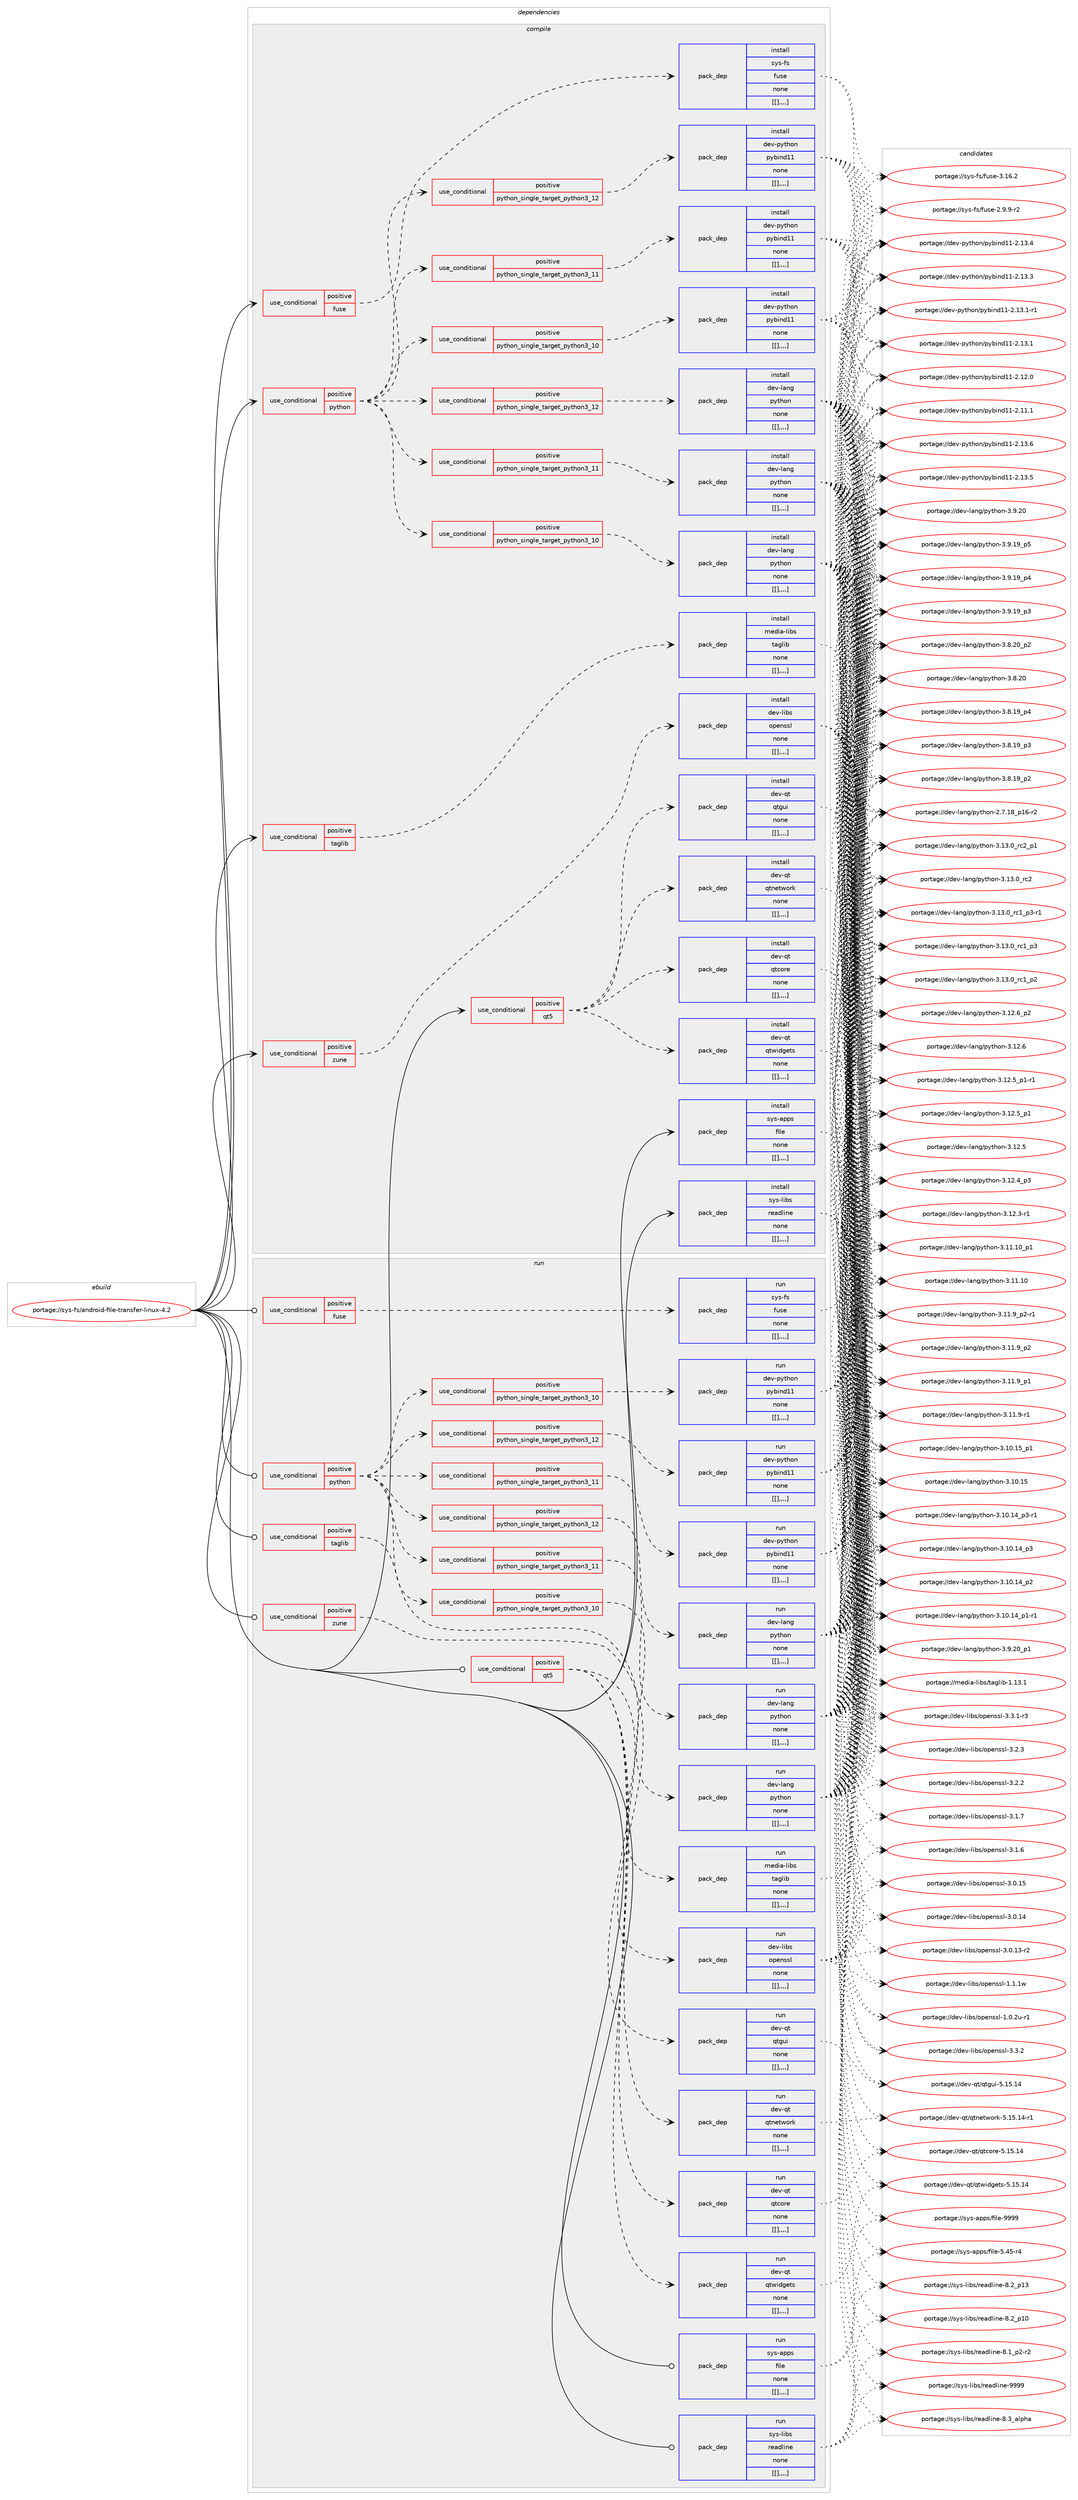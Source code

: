 digraph prolog {

# *************
# Graph options
# *************

newrank=true;
concentrate=true;
compound=true;
graph [rankdir=LR,fontname=Helvetica,fontsize=10,ranksep=1.5];#, ranksep=2.5, nodesep=0.2];
edge  [arrowhead=vee];
node  [fontname=Helvetica,fontsize=10];

# **********
# The ebuild
# **********

subgraph cluster_leftcol {
color=gray;
label=<<i>ebuild</i>>;
id [label="portage://sys-fs/android-file-transfer-linux-4.2", color=red, width=4, href="../sys-fs/android-file-transfer-linux-4.2.svg"];
}

# ****************
# The dependencies
# ****************

subgraph cluster_midcol {
color=gray;
label=<<i>dependencies</i>>;
subgraph cluster_compile {
fillcolor="#eeeeee";
style=filled;
label=<<i>compile</i>>;
subgraph cond120673 {
dependency447970 [label=<<TABLE BORDER="0" CELLBORDER="1" CELLSPACING="0" CELLPADDING="4"><TR><TD ROWSPAN="3" CELLPADDING="10">use_conditional</TD></TR><TR><TD>positive</TD></TR><TR><TD>fuse</TD></TR></TABLE>>, shape=none, color=red];
subgraph pack324316 {
dependency447971 [label=<<TABLE BORDER="0" CELLBORDER="1" CELLSPACING="0" CELLPADDING="4" WIDTH="220"><TR><TD ROWSPAN="6" CELLPADDING="30">pack_dep</TD></TR><TR><TD WIDTH="110">install</TD></TR><TR><TD>sys-fs</TD></TR><TR><TD>fuse</TD></TR><TR><TD>none</TD></TR><TR><TD>[[],,,,]</TD></TR></TABLE>>, shape=none, color=blue];
}
dependency447970:e -> dependency447971:w [weight=20,style="dashed",arrowhead="vee"];
}
id:e -> dependency447970:w [weight=20,style="solid",arrowhead="vee"];
subgraph cond120674 {
dependency447972 [label=<<TABLE BORDER="0" CELLBORDER="1" CELLSPACING="0" CELLPADDING="4"><TR><TD ROWSPAN="3" CELLPADDING="10">use_conditional</TD></TR><TR><TD>positive</TD></TR><TR><TD>python</TD></TR></TABLE>>, shape=none, color=red];
subgraph cond120675 {
dependency447973 [label=<<TABLE BORDER="0" CELLBORDER="1" CELLSPACING="0" CELLPADDING="4"><TR><TD ROWSPAN="3" CELLPADDING="10">use_conditional</TD></TR><TR><TD>positive</TD></TR><TR><TD>python_single_target_python3_10</TD></TR></TABLE>>, shape=none, color=red];
subgraph pack324317 {
dependency447974 [label=<<TABLE BORDER="0" CELLBORDER="1" CELLSPACING="0" CELLPADDING="4" WIDTH="220"><TR><TD ROWSPAN="6" CELLPADDING="30">pack_dep</TD></TR><TR><TD WIDTH="110">install</TD></TR><TR><TD>dev-lang</TD></TR><TR><TD>python</TD></TR><TR><TD>none</TD></TR><TR><TD>[[],,,,]</TD></TR></TABLE>>, shape=none, color=blue];
}
dependency447973:e -> dependency447974:w [weight=20,style="dashed",arrowhead="vee"];
}
dependency447972:e -> dependency447973:w [weight=20,style="dashed",arrowhead="vee"];
subgraph cond120676 {
dependency447975 [label=<<TABLE BORDER="0" CELLBORDER="1" CELLSPACING="0" CELLPADDING="4"><TR><TD ROWSPAN="3" CELLPADDING="10">use_conditional</TD></TR><TR><TD>positive</TD></TR><TR><TD>python_single_target_python3_11</TD></TR></TABLE>>, shape=none, color=red];
subgraph pack324318 {
dependency447976 [label=<<TABLE BORDER="0" CELLBORDER="1" CELLSPACING="0" CELLPADDING="4" WIDTH="220"><TR><TD ROWSPAN="6" CELLPADDING="30">pack_dep</TD></TR><TR><TD WIDTH="110">install</TD></TR><TR><TD>dev-lang</TD></TR><TR><TD>python</TD></TR><TR><TD>none</TD></TR><TR><TD>[[],,,,]</TD></TR></TABLE>>, shape=none, color=blue];
}
dependency447975:e -> dependency447976:w [weight=20,style="dashed",arrowhead="vee"];
}
dependency447972:e -> dependency447975:w [weight=20,style="dashed",arrowhead="vee"];
subgraph cond120677 {
dependency447977 [label=<<TABLE BORDER="0" CELLBORDER="1" CELLSPACING="0" CELLPADDING="4"><TR><TD ROWSPAN="3" CELLPADDING="10">use_conditional</TD></TR><TR><TD>positive</TD></TR><TR><TD>python_single_target_python3_12</TD></TR></TABLE>>, shape=none, color=red];
subgraph pack324319 {
dependency447978 [label=<<TABLE BORDER="0" CELLBORDER="1" CELLSPACING="0" CELLPADDING="4" WIDTH="220"><TR><TD ROWSPAN="6" CELLPADDING="30">pack_dep</TD></TR><TR><TD WIDTH="110">install</TD></TR><TR><TD>dev-lang</TD></TR><TR><TD>python</TD></TR><TR><TD>none</TD></TR><TR><TD>[[],,,,]</TD></TR></TABLE>>, shape=none, color=blue];
}
dependency447977:e -> dependency447978:w [weight=20,style="dashed",arrowhead="vee"];
}
dependency447972:e -> dependency447977:w [weight=20,style="dashed",arrowhead="vee"];
subgraph cond120678 {
dependency447979 [label=<<TABLE BORDER="0" CELLBORDER="1" CELLSPACING="0" CELLPADDING="4"><TR><TD ROWSPAN="3" CELLPADDING="10">use_conditional</TD></TR><TR><TD>positive</TD></TR><TR><TD>python_single_target_python3_10</TD></TR></TABLE>>, shape=none, color=red];
subgraph pack324320 {
dependency447980 [label=<<TABLE BORDER="0" CELLBORDER="1" CELLSPACING="0" CELLPADDING="4" WIDTH="220"><TR><TD ROWSPAN="6" CELLPADDING="30">pack_dep</TD></TR><TR><TD WIDTH="110">install</TD></TR><TR><TD>dev-python</TD></TR><TR><TD>pybind11</TD></TR><TR><TD>none</TD></TR><TR><TD>[[],,,,]</TD></TR></TABLE>>, shape=none, color=blue];
}
dependency447979:e -> dependency447980:w [weight=20,style="dashed",arrowhead="vee"];
}
dependency447972:e -> dependency447979:w [weight=20,style="dashed",arrowhead="vee"];
subgraph cond120679 {
dependency447981 [label=<<TABLE BORDER="0" CELLBORDER="1" CELLSPACING="0" CELLPADDING="4"><TR><TD ROWSPAN="3" CELLPADDING="10">use_conditional</TD></TR><TR><TD>positive</TD></TR><TR><TD>python_single_target_python3_11</TD></TR></TABLE>>, shape=none, color=red];
subgraph pack324321 {
dependency447982 [label=<<TABLE BORDER="0" CELLBORDER="1" CELLSPACING="0" CELLPADDING="4" WIDTH="220"><TR><TD ROWSPAN="6" CELLPADDING="30">pack_dep</TD></TR><TR><TD WIDTH="110">install</TD></TR><TR><TD>dev-python</TD></TR><TR><TD>pybind11</TD></TR><TR><TD>none</TD></TR><TR><TD>[[],,,,]</TD></TR></TABLE>>, shape=none, color=blue];
}
dependency447981:e -> dependency447982:w [weight=20,style="dashed",arrowhead="vee"];
}
dependency447972:e -> dependency447981:w [weight=20,style="dashed",arrowhead="vee"];
subgraph cond120680 {
dependency447983 [label=<<TABLE BORDER="0" CELLBORDER="1" CELLSPACING="0" CELLPADDING="4"><TR><TD ROWSPAN="3" CELLPADDING="10">use_conditional</TD></TR><TR><TD>positive</TD></TR><TR><TD>python_single_target_python3_12</TD></TR></TABLE>>, shape=none, color=red];
subgraph pack324322 {
dependency447984 [label=<<TABLE BORDER="0" CELLBORDER="1" CELLSPACING="0" CELLPADDING="4" WIDTH="220"><TR><TD ROWSPAN="6" CELLPADDING="30">pack_dep</TD></TR><TR><TD WIDTH="110">install</TD></TR><TR><TD>dev-python</TD></TR><TR><TD>pybind11</TD></TR><TR><TD>none</TD></TR><TR><TD>[[],,,,]</TD></TR></TABLE>>, shape=none, color=blue];
}
dependency447983:e -> dependency447984:w [weight=20,style="dashed",arrowhead="vee"];
}
dependency447972:e -> dependency447983:w [weight=20,style="dashed",arrowhead="vee"];
}
id:e -> dependency447972:w [weight=20,style="solid",arrowhead="vee"];
subgraph cond120681 {
dependency447985 [label=<<TABLE BORDER="0" CELLBORDER="1" CELLSPACING="0" CELLPADDING="4"><TR><TD ROWSPAN="3" CELLPADDING="10">use_conditional</TD></TR><TR><TD>positive</TD></TR><TR><TD>qt5</TD></TR></TABLE>>, shape=none, color=red];
subgraph pack324323 {
dependency447986 [label=<<TABLE BORDER="0" CELLBORDER="1" CELLSPACING="0" CELLPADDING="4" WIDTH="220"><TR><TD ROWSPAN="6" CELLPADDING="30">pack_dep</TD></TR><TR><TD WIDTH="110">install</TD></TR><TR><TD>dev-qt</TD></TR><TR><TD>qtcore</TD></TR><TR><TD>none</TD></TR><TR><TD>[[],,,,]</TD></TR></TABLE>>, shape=none, color=blue];
}
dependency447985:e -> dependency447986:w [weight=20,style="dashed",arrowhead="vee"];
subgraph pack324324 {
dependency447987 [label=<<TABLE BORDER="0" CELLBORDER="1" CELLSPACING="0" CELLPADDING="4" WIDTH="220"><TR><TD ROWSPAN="6" CELLPADDING="30">pack_dep</TD></TR><TR><TD WIDTH="110">install</TD></TR><TR><TD>dev-qt</TD></TR><TR><TD>qtgui</TD></TR><TR><TD>none</TD></TR><TR><TD>[[],,,,]</TD></TR></TABLE>>, shape=none, color=blue];
}
dependency447985:e -> dependency447987:w [weight=20,style="dashed",arrowhead="vee"];
subgraph pack324325 {
dependency447988 [label=<<TABLE BORDER="0" CELLBORDER="1" CELLSPACING="0" CELLPADDING="4" WIDTH="220"><TR><TD ROWSPAN="6" CELLPADDING="30">pack_dep</TD></TR><TR><TD WIDTH="110">install</TD></TR><TR><TD>dev-qt</TD></TR><TR><TD>qtnetwork</TD></TR><TR><TD>none</TD></TR><TR><TD>[[],,,,]</TD></TR></TABLE>>, shape=none, color=blue];
}
dependency447985:e -> dependency447988:w [weight=20,style="dashed",arrowhead="vee"];
subgraph pack324326 {
dependency447989 [label=<<TABLE BORDER="0" CELLBORDER="1" CELLSPACING="0" CELLPADDING="4" WIDTH="220"><TR><TD ROWSPAN="6" CELLPADDING="30">pack_dep</TD></TR><TR><TD WIDTH="110">install</TD></TR><TR><TD>dev-qt</TD></TR><TR><TD>qtwidgets</TD></TR><TR><TD>none</TD></TR><TR><TD>[[],,,,]</TD></TR></TABLE>>, shape=none, color=blue];
}
dependency447985:e -> dependency447989:w [weight=20,style="dashed",arrowhead="vee"];
}
id:e -> dependency447985:w [weight=20,style="solid",arrowhead="vee"];
subgraph cond120682 {
dependency447990 [label=<<TABLE BORDER="0" CELLBORDER="1" CELLSPACING="0" CELLPADDING="4"><TR><TD ROWSPAN="3" CELLPADDING="10">use_conditional</TD></TR><TR><TD>positive</TD></TR><TR><TD>taglib</TD></TR></TABLE>>, shape=none, color=red];
subgraph pack324327 {
dependency447991 [label=<<TABLE BORDER="0" CELLBORDER="1" CELLSPACING="0" CELLPADDING="4" WIDTH="220"><TR><TD ROWSPAN="6" CELLPADDING="30">pack_dep</TD></TR><TR><TD WIDTH="110">install</TD></TR><TR><TD>media-libs</TD></TR><TR><TD>taglib</TD></TR><TR><TD>none</TD></TR><TR><TD>[[],,,,]</TD></TR></TABLE>>, shape=none, color=blue];
}
dependency447990:e -> dependency447991:w [weight=20,style="dashed",arrowhead="vee"];
}
id:e -> dependency447990:w [weight=20,style="solid",arrowhead="vee"];
subgraph cond120683 {
dependency447992 [label=<<TABLE BORDER="0" CELLBORDER="1" CELLSPACING="0" CELLPADDING="4"><TR><TD ROWSPAN="3" CELLPADDING="10">use_conditional</TD></TR><TR><TD>positive</TD></TR><TR><TD>zune</TD></TR></TABLE>>, shape=none, color=red];
subgraph pack324328 {
dependency447993 [label=<<TABLE BORDER="0" CELLBORDER="1" CELLSPACING="0" CELLPADDING="4" WIDTH="220"><TR><TD ROWSPAN="6" CELLPADDING="30">pack_dep</TD></TR><TR><TD WIDTH="110">install</TD></TR><TR><TD>dev-libs</TD></TR><TR><TD>openssl</TD></TR><TR><TD>none</TD></TR><TR><TD>[[],,,,]</TD></TR></TABLE>>, shape=none, color=blue];
}
dependency447992:e -> dependency447993:w [weight=20,style="dashed",arrowhead="vee"];
}
id:e -> dependency447992:w [weight=20,style="solid",arrowhead="vee"];
subgraph pack324329 {
dependency447994 [label=<<TABLE BORDER="0" CELLBORDER="1" CELLSPACING="0" CELLPADDING="4" WIDTH="220"><TR><TD ROWSPAN="6" CELLPADDING="30">pack_dep</TD></TR><TR><TD WIDTH="110">install</TD></TR><TR><TD>sys-apps</TD></TR><TR><TD>file</TD></TR><TR><TD>none</TD></TR><TR><TD>[[],,,,]</TD></TR></TABLE>>, shape=none, color=blue];
}
id:e -> dependency447994:w [weight=20,style="solid",arrowhead="vee"];
subgraph pack324330 {
dependency447995 [label=<<TABLE BORDER="0" CELLBORDER="1" CELLSPACING="0" CELLPADDING="4" WIDTH="220"><TR><TD ROWSPAN="6" CELLPADDING="30">pack_dep</TD></TR><TR><TD WIDTH="110">install</TD></TR><TR><TD>sys-libs</TD></TR><TR><TD>readline</TD></TR><TR><TD>none</TD></TR><TR><TD>[[],,,,]</TD></TR></TABLE>>, shape=none, color=blue];
}
id:e -> dependency447995:w [weight=20,style="solid",arrowhead="vee"];
}
subgraph cluster_compileandrun {
fillcolor="#eeeeee";
style=filled;
label=<<i>compile and run</i>>;
}
subgraph cluster_run {
fillcolor="#eeeeee";
style=filled;
label=<<i>run</i>>;
subgraph cond120684 {
dependency447996 [label=<<TABLE BORDER="0" CELLBORDER="1" CELLSPACING="0" CELLPADDING="4"><TR><TD ROWSPAN="3" CELLPADDING="10">use_conditional</TD></TR><TR><TD>positive</TD></TR><TR><TD>fuse</TD></TR></TABLE>>, shape=none, color=red];
subgraph pack324331 {
dependency447997 [label=<<TABLE BORDER="0" CELLBORDER="1" CELLSPACING="0" CELLPADDING="4" WIDTH="220"><TR><TD ROWSPAN="6" CELLPADDING="30">pack_dep</TD></TR><TR><TD WIDTH="110">run</TD></TR><TR><TD>sys-fs</TD></TR><TR><TD>fuse</TD></TR><TR><TD>none</TD></TR><TR><TD>[[],,,,]</TD></TR></TABLE>>, shape=none, color=blue];
}
dependency447996:e -> dependency447997:w [weight=20,style="dashed",arrowhead="vee"];
}
id:e -> dependency447996:w [weight=20,style="solid",arrowhead="odot"];
subgraph cond120685 {
dependency447998 [label=<<TABLE BORDER="0" CELLBORDER="1" CELLSPACING="0" CELLPADDING="4"><TR><TD ROWSPAN="3" CELLPADDING="10">use_conditional</TD></TR><TR><TD>positive</TD></TR><TR><TD>python</TD></TR></TABLE>>, shape=none, color=red];
subgraph cond120686 {
dependency447999 [label=<<TABLE BORDER="0" CELLBORDER="1" CELLSPACING="0" CELLPADDING="4"><TR><TD ROWSPAN="3" CELLPADDING="10">use_conditional</TD></TR><TR><TD>positive</TD></TR><TR><TD>python_single_target_python3_10</TD></TR></TABLE>>, shape=none, color=red];
subgraph pack324332 {
dependency448000 [label=<<TABLE BORDER="0" CELLBORDER="1" CELLSPACING="0" CELLPADDING="4" WIDTH="220"><TR><TD ROWSPAN="6" CELLPADDING="30">pack_dep</TD></TR><TR><TD WIDTH="110">run</TD></TR><TR><TD>dev-lang</TD></TR><TR><TD>python</TD></TR><TR><TD>none</TD></TR><TR><TD>[[],,,,]</TD></TR></TABLE>>, shape=none, color=blue];
}
dependency447999:e -> dependency448000:w [weight=20,style="dashed",arrowhead="vee"];
}
dependency447998:e -> dependency447999:w [weight=20,style="dashed",arrowhead="vee"];
subgraph cond120687 {
dependency448001 [label=<<TABLE BORDER="0" CELLBORDER="1" CELLSPACING="0" CELLPADDING="4"><TR><TD ROWSPAN="3" CELLPADDING="10">use_conditional</TD></TR><TR><TD>positive</TD></TR><TR><TD>python_single_target_python3_11</TD></TR></TABLE>>, shape=none, color=red];
subgraph pack324333 {
dependency448002 [label=<<TABLE BORDER="0" CELLBORDER="1" CELLSPACING="0" CELLPADDING="4" WIDTH="220"><TR><TD ROWSPAN="6" CELLPADDING="30">pack_dep</TD></TR><TR><TD WIDTH="110">run</TD></TR><TR><TD>dev-lang</TD></TR><TR><TD>python</TD></TR><TR><TD>none</TD></TR><TR><TD>[[],,,,]</TD></TR></TABLE>>, shape=none, color=blue];
}
dependency448001:e -> dependency448002:w [weight=20,style="dashed",arrowhead="vee"];
}
dependency447998:e -> dependency448001:w [weight=20,style="dashed",arrowhead="vee"];
subgraph cond120688 {
dependency448003 [label=<<TABLE BORDER="0" CELLBORDER="1" CELLSPACING="0" CELLPADDING="4"><TR><TD ROWSPAN="3" CELLPADDING="10">use_conditional</TD></TR><TR><TD>positive</TD></TR><TR><TD>python_single_target_python3_12</TD></TR></TABLE>>, shape=none, color=red];
subgraph pack324334 {
dependency448004 [label=<<TABLE BORDER="0" CELLBORDER="1" CELLSPACING="0" CELLPADDING="4" WIDTH="220"><TR><TD ROWSPAN="6" CELLPADDING="30">pack_dep</TD></TR><TR><TD WIDTH="110">run</TD></TR><TR><TD>dev-lang</TD></TR><TR><TD>python</TD></TR><TR><TD>none</TD></TR><TR><TD>[[],,,,]</TD></TR></TABLE>>, shape=none, color=blue];
}
dependency448003:e -> dependency448004:w [weight=20,style="dashed",arrowhead="vee"];
}
dependency447998:e -> dependency448003:w [weight=20,style="dashed",arrowhead="vee"];
subgraph cond120689 {
dependency448005 [label=<<TABLE BORDER="0" CELLBORDER="1" CELLSPACING="0" CELLPADDING="4"><TR><TD ROWSPAN="3" CELLPADDING="10">use_conditional</TD></TR><TR><TD>positive</TD></TR><TR><TD>python_single_target_python3_10</TD></TR></TABLE>>, shape=none, color=red];
subgraph pack324335 {
dependency448006 [label=<<TABLE BORDER="0" CELLBORDER="1" CELLSPACING="0" CELLPADDING="4" WIDTH="220"><TR><TD ROWSPAN="6" CELLPADDING="30">pack_dep</TD></TR><TR><TD WIDTH="110">run</TD></TR><TR><TD>dev-python</TD></TR><TR><TD>pybind11</TD></TR><TR><TD>none</TD></TR><TR><TD>[[],,,,]</TD></TR></TABLE>>, shape=none, color=blue];
}
dependency448005:e -> dependency448006:w [weight=20,style="dashed",arrowhead="vee"];
}
dependency447998:e -> dependency448005:w [weight=20,style="dashed",arrowhead="vee"];
subgraph cond120690 {
dependency448007 [label=<<TABLE BORDER="0" CELLBORDER="1" CELLSPACING="0" CELLPADDING="4"><TR><TD ROWSPAN="3" CELLPADDING="10">use_conditional</TD></TR><TR><TD>positive</TD></TR><TR><TD>python_single_target_python3_11</TD></TR></TABLE>>, shape=none, color=red];
subgraph pack324336 {
dependency448008 [label=<<TABLE BORDER="0" CELLBORDER="1" CELLSPACING="0" CELLPADDING="4" WIDTH="220"><TR><TD ROWSPAN="6" CELLPADDING="30">pack_dep</TD></TR><TR><TD WIDTH="110">run</TD></TR><TR><TD>dev-python</TD></TR><TR><TD>pybind11</TD></TR><TR><TD>none</TD></TR><TR><TD>[[],,,,]</TD></TR></TABLE>>, shape=none, color=blue];
}
dependency448007:e -> dependency448008:w [weight=20,style="dashed",arrowhead="vee"];
}
dependency447998:e -> dependency448007:w [weight=20,style="dashed",arrowhead="vee"];
subgraph cond120691 {
dependency448009 [label=<<TABLE BORDER="0" CELLBORDER="1" CELLSPACING="0" CELLPADDING="4"><TR><TD ROWSPAN="3" CELLPADDING="10">use_conditional</TD></TR><TR><TD>positive</TD></TR><TR><TD>python_single_target_python3_12</TD></TR></TABLE>>, shape=none, color=red];
subgraph pack324337 {
dependency448010 [label=<<TABLE BORDER="0" CELLBORDER="1" CELLSPACING="0" CELLPADDING="4" WIDTH="220"><TR><TD ROWSPAN="6" CELLPADDING="30">pack_dep</TD></TR><TR><TD WIDTH="110">run</TD></TR><TR><TD>dev-python</TD></TR><TR><TD>pybind11</TD></TR><TR><TD>none</TD></TR><TR><TD>[[],,,,]</TD></TR></TABLE>>, shape=none, color=blue];
}
dependency448009:e -> dependency448010:w [weight=20,style="dashed",arrowhead="vee"];
}
dependency447998:e -> dependency448009:w [weight=20,style="dashed",arrowhead="vee"];
}
id:e -> dependency447998:w [weight=20,style="solid",arrowhead="odot"];
subgraph cond120692 {
dependency448011 [label=<<TABLE BORDER="0" CELLBORDER="1" CELLSPACING="0" CELLPADDING="4"><TR><TD ROWSPAN="3" CELLPADDING="10">use_conditional</TD></TR><TR><TD>positive</TD></TR><TR><TD>qt5</TD></TR></TABLE>>, shape=none, color=red];
subgraph pack324338 {
dependency448012 [label=<<TABLE BORDER="0" CELLBORDER="1" CELLSPACING="0" CELLPADDING="4" WIDTH="220"><TR><TD ROWSPAN="6" CELLPADDING="30">pack_dep</TD></TR><TR><TD WIDTH="110">run</TD></TR><TR><TD>dev-qt</TD></TR><TR><TD>qtcore</TD></TR><TR><TD>none</TD></TR><TR><TD>[[],,,,]</TD></TR></TABLE>>, shape=none, color=blue];
}
dependency448011:e -> dependency448012:w [weight=20,style="dashed",arrowhead="vee"];
subgraph pack324339 {
dependency448013 [label=<<TABLE BORDER="0" CELLBORDER="1" CELLSPACING="0" CELLPADDING="4" WIDTH="220"><TR><TD ROWSPAN="6" CELLPADDING="30">pack_dep</TD></TR><TR><TD WIDTH="110">run</TD></TR><TR><TD>dev-qt</TD></TR><TR><TD>qtgui</TD></TR><TR><TD>none</TD></TR><TR><TD>[[],,,,]</TD></TR></TABLE>>, shape=none, color=blue];
}
dependency448011:e -> dependency448013:w [weight=20,style="dashed",arrowhead="vee"];
subgraph pack324340 {
dependency448014 [label=<<TABLE BORDER="0" CELLBORDER="1" CELLSPACING="0" CELLPADDING="4" WIDTH="220"><TR><TD ROWSPAN="6" CELLPADDING="30">pack_dep</TD></TR><TR><TD WIDTH="110">run</TD></TR><TR><TD>dev-qt</TD></TR><TR><TD>qtnetwork</TD></TR><TR><TD>none</TD></TR><TR><TD>[[],,,,]</TD></TR></TABLE>>, shape=none, color=blue];
}
dependency448011:e -> dependency448014:w [weight=20,style="dashed",arrowhead="vee"];
subgraph pack324341 {
dependency448015 [label=<<TABLE BORDER="0" CELLBORDER="1" CELLSPACING="0" CELLPADDING="4" WIDTH="220"><TR><TD ROWSPAN="6" CELLPADDING="30">pack_dep</TD></TR><TR><TD WIDTH="110">run</TD></TR><TR><TD>dev-qt</TD></TR><TR><TD>qtwidgets</TD></TR><TR><TD>none</TD></TR><TR><TD>[[],,,,]</TD></TR></TABLE>>, shape=none, color=blue];
}
dependency448011:e -> dependency448015:w [weight=20,style="dashed",arrowhead="vee"];
}
id:e -> dependency448011:w [weight=20,style="solid",arrowhead="odot"];
subgraph cond120693 {
dependency448016 [label=<<TABLE BORDER="0" CELLBORDER="1" CELLSPACING="0" CELLPADDING="4"><TR><TD ROWSPAN="3" CELLPADDING="10">use_conditional</TD></TR><TR><TD>positive</TD></TR><TR><TD>taglib</TD></TR></TABLE>>, shape=none, color=red];
subgraph pack324342 {
dependency448017 [label=<<TABLE BORDER="0" CELLBORDER="1" CELLSPACING="0" CELLPADDING="4" WIDTH="220"><TR><TD ROWSPAN="6" CELLPADDING="30">pack_dep</TD></TR><TR><TD WIDTH="110">run</TD></TR><TR><TD>media-libs</TD></TR><TR><TD>taglib</TD></TR><TR><TD>none</TD></TR><TR><TD>[[],,,,]</TD></TR></TABLE>>, shape=none, color=blue];
}
dependency448016:e -> dependency448017:w [weight=20,style="dashed",arrowhead="vee"];
}
id:e -> dependency448016:w [weight=20,style="solid",arrowhead="odot"];
subgraph cond120694 {
dependency448018 [label=<<TABLE BORDER="0" CELLBORDER="1" CELLSPACING="0" CELLPADDING="4"><TR><TD ROWSPAN="3" CELLPADDING="10">use_conditional</TD></TR><TR><TD>positive</TD></TR><TR><TD>zune</TD></TR></TABLE>>, shape=none, color=red];
subgraph pack324343 {
dependency448019 [label=<<TABLE BORDER="0" CELLBORDER="1" CELLSPACING="0" CELLPADDING="4" WIDTH="220"><TR><TD ROWSPAN="6" CELLPADDING="30">pack_dep</TD></TR><TR><TD WIDTH="110">run</TD></TR><TR><TD>dev-libs</TD></TR><TR><TD>openssl</TD></TR><TR><TD>none</TD></TR><TR><TD>[[],,,,]</TD></TR></TABLE>>, shape=none, color=blue];
}
dependency448018:e -> dependency448019:w [weight=20,style="dashed",arrowhead="vee"];
}
id:e -> dependency448018:w [weight=20,style="solid",arrowhead="odot"];
subgraph pack324344 {
dependency448020 [label=<<TABLE BORDER="0" CELLBORDER="1" CELLSPACING="0" CELLPADDING="4" WIDTH="220"><TR><TD ROWSPAN="6" CELLPADDING="30">pack_dep</TD></TR><TR><TD WIDTH="110">run</TD></TR><TR><TD>sys-apps</TD></TR><TR><TD>file</TD></TR><TR><TD>none</TD></TR><TR><TD>[[],,,,]</TD></TR></TABLE>>, shape=none, color=blue];
}
id:e -> dependency448020:w [weight=20,style="solid",arrowhead="odot"];
subgraph pack324345 {
dependency448021 [label=<<TABLE BORDER="0" CELLBORDER="1" CELLSPACING="0" CELLPADDING="4" WIDTH="220"><TR><TD ROWSPAN="6" CELLPADDING="30">pack_dep</TD></TR><TR><TD WIDTH="110">run</TD></TR><TR><TD>sys-libs</TD></TR><TR><TD>readline</TD></TR><TR><TD>none</TD></TR><TR><TD>[[],,,,]</TD></TR></TABLE>>, shape=none, color=blue];
}
id:e -> dependency448021:w [weight=20,style="solid",arrowhead="odot"];
}
}

# **************
# The candidates
# **************

subgraph cluster_choices {
rank=same;
color=gray;
label=<<i>candidates</i>>;

subgraph choice324316 {
color=black;
nodesep=1;
choice115121115451021154710211711510145514649544650 [label="portage://sys-fs/fuse-3.16.2", color=red, width=4,href="../sys-fs/fuse-3.16.2.svg"];
choice11512111545102115471021171151014550465746574511450 [label="portage://sys-fs/fuse-2.9.9-r2", color=red, width=4,href="../sys-fs/fuse-2.9.9-r2.svg"];
dependency447971:e -> choice115121115451021154710211711510145514649544650:w [style=dotted,weight="100"];
dependency447971:e -> choice11512111545102115471021171151014550465746574511450:w [style=dotted,weight="100"];
}
subgraph choice324317 {
color=black;
nodesep=1;
choice100101118451089711010347112121116104111110455146495146489511499509511249 [label="portage://dev-lang/python-3.13.0_rc2_p1", color=red, width=4,href="../dev-lang/python-3.13.0_rc2_p1.svg"];
choice10010111845108971101034711212111610411111045514649514648951149950 [label="portage://dev-lang/python-3.13.0_rc2", color=red, width=4,href="../dev-lang/python-3.13.0_rc2.svg"];
choice1001011184510897110103471121211161041111104551464951464895114994995112514511449 [label="portage://dev-lang/python-3.13.0_rc1_p3-r1", color=red, width=4,href="../dev-lang/python-3.13.0_rc1_p3-r1.svg"];
choice100101118451089711010347112121116104111110455146495146489511499499511251 [label="portage://dev-lang/python-3.13.0_rc1_p3", color=red, width=4,href="../dev-lang/python-3.13.0_rc1_p3.svg"];
choice100101118451089711010347112121116104111110455146495146489511499499511250 [label="portage://dev-lang/python-3.13.0_rc1_p2", color=red, width=4,href="../dev-lang/python-3.13.0_rc1_p2.svg"];
choice100101118451089711010347112121116104111110455146495046549511250 [label="portage://dev-lang/python-3.12.6_p2", color=red, width=4,href="../dev-lang/python-3.12.6_p2.svg"];
choice10010111845108971101034711212111610411111045514649504654 [label="portage://dev-lang/python-3.12.6", color=red, width=4,href="../dev-lang/python-3.12.6.svg"];
choice1001011184510897110103471121211161041111104551464950465395112494511449 [label="portage://dev-lang/python-3.12.5_p1-r1", color=red, width=4,href="../dev-lang/python-3.12.5_p1-r1.svg"];
choice100101118451089711010347112121116104111110455146495046539511249 [label="portage://dev-lang/python-3.12.5_p1", color=red, width=4,href="../dev-lang/python-3.12.5_p1.svg"];
choice10010111845108971101034711212111610411111045514649504653 [label="portage://dev-lang/python-3.12.5", color=red, width=4,href="../dev-lang/python-3.12.5.svg"];
choice100101118451089711010347112121116104111110455146495046529511251 [label="portage://dev-lang/python-3.12.4_p3", color=red, width=4,href="../dev-lang/python-3.12.4_p3.svg"];
choice100101118451089711010347112121116104111110455146495046514511449 [label="portage://dev-lang/python-3.12.3-r1", color=red, width=4,href="../dev-lang/python-3.12.3-r1.svg"];
choice10010111845108971101034711212111610411111045514649494649489511249 [label="portage://dev-lang/python-3.11.10_p1", color=red, width=4,href="../dev-lang/python-3.11.10_p1.svg"];
choice1001011184510897110103471121211161041111104551464949464948 [label="portage://dev-lang/python-3.11.10", color=red, width=4,href="../dev-lang/python-3.11.10.svg"];
choice1001011184510897110103471121211161041111104551464949465795112504511449 [label="portage://dev-lang/python-3.11.9_p2-r1", color=red, width=4,href="../dev-lang/python-3.11.9_p2-r1.svg"];
choice100101118451089711010347112121116104111110455146494946579511250 [label="portage://dev-lang/python-3.11.9_p2", color=red, width=4,href="../dev-lang/python-3.11.9_p2.svg"];
choice100101118451089711010347112121116104111110455146494946579511249 [label="portage://dev-lang/python-3.11.9_p1", color=red, width=4,href="../dev-lang/python-3.11.9_p1.svg"];
choice100101118451089711010347112121116104111110455146494946574511449 [label="portage://dev-lang/python-3.11.9-r1", color=red, width=4,href="../dev-lang/python-3.11.9-r1.svg"];
choice10010111845108971101034711212111610411111045514649484649539511249 [label="portage://dev-lang/python-3.10.15_p1", color=red, width=4,href="../dev-lang/python-3.10.15_p1.svg"];
choice1001011184510897110103471121211161041111104551464948464953 [label="portage://dev-lang/python-3.10.15", color=red, width=4,href="../dev-lang/python-3.10.15.svg"];
choice100101118451089711010347112121116104111110455146494846495295112514511449 [label="portage://dev-lang/python-3.10.14_p3-r1", color=red, width=4,href="../dev-lang/python-3.10.14_p3-r1.svg"];
choice10010111845108971101034711212111610411111045514649484649529511251 [label="portage://dev-lang/python-3.10.14_p3", color=red, width=4,href="../dev-lang/python-3.10.14_p3.svg"];
choice10010111845108971101034711212111610411111045514649484649529511250 [label="portage://dev-lang/python-3.10.14_p2", color=red, width=4,href="../dev-lang/python-3.10.14_p2.svg"];
choice100101118451089711010347112121116104111110455146494846495295112494511449 [label="portage://dev-lang/python-3.10.14_p1-r1", color=red, width=4,href="../dev-lang/python-3.10.14_p1-r1.svg"];
choice100101118451089711010347112121116104111110455146574650489511249 [label="portage://dev-lang/python-3.9.20_p1", color=red, width=4,href="../dev-lang/python-3.9.20_p1.svg"];
choice10010111845108971101034711212111610411111045514657465048 [label="portage://dev-lang/python-3.9.20", color=red, width=4,href="../dev-lang/python-3.9.20.svg"];
choice100101118451089711010347112121116104111110455146574649579511253 [label="portage://dev-lang/python-3.9.19_p5", color=red, width=4,href="../dev-lang/python-3.9.19_p5.svg"];
choice100101118451089711010347112121116104111110455146574649579511252 [label="portage://dev-lang/python-3.9.19_p4", color=red, width=4,href="../dev-lang/python-3.9.19_p4.svg"];
choice100101118451089711010347112121116104111110455146574649579511251 [label="portage://dev-lang/python-3.9.19_p3", color=red, width=4,href="../dev-lang/python-3.9.19_p3.svg"];
choice100101118451089711010347112121116104111110455146564650489511250 [label="portage://dev-lang/python-3.8.20_p2", color=red, width=4,href="../dev-lang/python-3.8.20_p2.svg"];
choice10010111845108971101034711212111610411111045514656465048 [label="portage://dev-lang/python-3.8.20", color=red, width=4,href="../dev-lang/python-3.8.20.svg"];
choice100101118451089711010347112121116104111110455146564649579511252 [label="portage://dev-lang/python-3.8.19_p4", color=red, width=4,href="../dev-lang/python-3.8.19_p4.svg"];
choice100101118451089711010347112121116104111110455146564649579511251 [label="portage://dev-lang/python-3.8.19_p3", color=red, width=4,href="../dev-lang/python-3.8.19_p3.svg"];
choice100101118451089711010347112121116104111110455146564649579511250 [label="portage://dev-lang/python-3.8.19_p2", color=red, width=4,href="../dev-lang/python-3.8.19_p2.svg"];
choice100101118451089711010347112121116104111110455046554649569511249544511450 [label="portage://dev-lang/python-2.7.18_p16-r2", color=red, width=4,href="../dev-lang/python-2.7.18_p16-r2.svg"];
dependency447974:e -> choice100101118451089711010347112121116104111110455146495146489511499509511249:w [style=dotted,weight="100"];
dependency447974:e -> choice10010111845108971101034711212111610411111045514649514648951149950:w [style=dotted,weight="100"];
dependency447974:e -> choice1001011184510897110103471121211161041111104551464951464895114994995112514511449:w [style=dotted,weight="100"];
dependency447974:e -> choice100101118451089711010347112121116104111110455146495146489511499499511251:w [style=dotted,weight="100"];
dependency447974:e -> choice100101118451089711010347112121116104111110455146495146489511499499511250:w [style=dotted,weight="100"];
dependency447974:e -> choice100101118451089711010347112121116104111110455146495046549511250:w [style=dotted,weight="100"];
dependency447974:e -> choice10010111845108971101034711212111610411111045514649504654:w [style=dotted,weight="100"];
dependency447974:e -> choice1001011184510897110103471121211161041111104551464950465395112494511449:w [style=dotted,weight="100"];
dependency447974:e -> choice100101118451089711010347112121116104111110455146495046539511249:w [style=dotted,weight="100"];
dependency447974:e -> choice10010111845108971101034711212111610411111045514649504653:w [style=dotted,weight="100"];
dependency447974:e -> choice100101118451089711010347112121116104111110455146495046529511251:w [style=dotted,weight="100"];
dependency447974:e -> choice100101118451089711010347112121116104111110455146495046514511449:w [style=dotted,weight="100"];
dependency447974:e -> choice10010111845108971101034711212111610411111045514649494649489511249:w [style=dotted,weight="100"];
dependency447974:e -> choice1001011184510897110103471121211161041111104551464949464948:w [style=dotted,weight="100"];
dependency447974:e -> choice1001011184510897110103471121211161041111104551464949465795112504511449:w [style=dotted,weight="100"];
dependency447974:e -> choice100101118451089711010347112121116104111110455146494946579511250:w [style=dotted,weight="100"];
dependency447974:e -> choice100101118451089711010347112121116104111110455146494946579511249:w [style=dotted,weight="100"];
dependency447974:e -> choice100101118451089711010347112121116104111110455146494946574511449:w [style=dotted,weight="100"];
dependency447974:e -> choice10010111845108971101034711212111610411111045514649484649539511249:w [style=dotted,weight="100"];
dependency447974:e -> choice1001011184510897110103471121211161041111104551464948464953:w [style=dotted,weight="100"];
dependency447974:e -> choice100101118451089711010347112121116104111110455146494846495295112514511449:w [style=dotted,weight="100"];
dependency447974:e -> choice10010111845108971101034711212111610411111045514649484649529511251:w [style=dotted,weight="100"];
dependency447974:e -> choice10010111845108971101034711212111610411111045514649484649529511250:w [style=dotted,weight="100"];
dependency447974:e -> choice100101118451089711010347112121116104111110455146494846495295112494511449:w [style=dotted,weight="100"];
dependency447974:e -> choice100101118451089711010347112121116104111110455146574650489511249:w [style=dotted,weight="100"];
dependency447974:e -> choice10010111845108971101034711212111610411111045514657465048:w [style=dotted,weight="100"];
dependency447974:e -> choice100101118451089711010347112121116104111110455146574649579511253:w [style=dotted,weight="100"];
dependency447974:e -> choice100101118451089711010347112121116104111110455146574649579511252:w [style=dotted,weight="100"];
dependency447974:e -> choice100101118451089711010347112121116104111110455146574649579511251:w [style=dotted,weight="100"];
dependency447974:e -> choice100101118451089711010347112121116104111110455146564650489511250:w [style=dotted,weight="100"];
dependency447974:e -> choice10010111845108971101034711212111610411111045514656465048:w [style=dotted,weight="100"];
dependency447974:e -> choice100101118451089711010347112121116104111110455146564649579511252:w [style=dotted,weight="100"];
dependency447974:e -> choice100101118451089711010347112121116104111110455146564649579511251:w [style=dotted,weight="100"];
dependency447974:e -> choice100101118451089711010347112121116104111110455146564649579511250:w [style=dotted,weight="100"];
dependency447974:e -> choice100101118451089711010347112121116104111110455046554649569511249544511450:w [style=dotted,weight="100"];
}
subgraph choice324318 {
color=black;
nodesep=1;
choice100101118451089711010347112121116104111110455146495146489511499509511249 [label="portage://dev-lang/python-3.13.0_rc2_p1", color=red, width=4,href="../dev-lang/python-3.13.0_rc2_p1.svg"];
choice10010111845108971101034711212111610411111045514649514648951149950 [label="portage://dev-lang/python-3.13.0_rc2", color=red, width=4,href="../dev-lang/python-3.13.0_rc2.svg"];
choice1001011184510897110103471121211161041111104551464951464895114994995112514511449 [label="portage://dev-lang/python-3.13.0_rc1_p3-r1", color=red, width=4,href="../dev-lang/python-3.13.0_rc1_p3-r1.svg"];
choice100101118451089711010347112121116104111110455146495146489511499499511251 [label="portage://dev-lang/python-3.13.0_rc1_p3", color=red, width=4,href="../dev-lang/python-3.13.0_rc1_p3.svg"];
choice100101118451089711010347112121116104111110455146495146489511499499511250 [label="portage://dev-lang/python-3.13.0_rc1_p2", color=red, width=4,href="../dev-lang/python-3.13.0_rc1_p2.svg"];
choice100101118451089711010347112121116104111110455146495046549511250 [label="portage://dev-lang/python-3.12.6_p2", color=red, width=4,href="../dev-lang/python-3.12.6_p2.svg"];
choice10010111845108971101034711212111610411111045514649504654 [label="portage://dev-lang/python-3.12.6", color=red, width=4,href="../dev-lang/python-3.12.6.svg"];
choice1001011184510897110103471121211161041111104551464950465395112494511449 [label="portage://dev-lang/python-3.12.5_p1-r1", color=red, width=4,href="../dev-lang/python-3.12.5_p1-r1.svg"];
choice100101118451089711010347112121116104111110455146495046539511249 [label="portage://dev-lang/python-3.12.5_p1", color=red, width=4,href="../dev-lang/python-3.12.5_p1.svg"];
choice10010111845108971101034711212111610411111045514649504653 [label="portage://dev-lang/python-3.12.5", color=red, width=4,href="../dev-lang/python-3.12.5.svg"];
choice100101118451089711010347112121116104111110455146495046529511251 [label="portage://dev-lang/python-3.12.4_p3", color=red, width=4,href="../dev-lang/python-3.12.4_p3.svg"];
choice100101118451089711010347112121116104111110455146495046514511449 [label="portage://dev-lang/python-3.12.3-r1", color=red, width=4,href="../dev-lang/python-3.12.3-r1.svg"];
choice10010111845108971101034711212111610411111045514649494649489511249 [label="portage://dev-lang/python-3.11.10_p1", color=red, width=4,href="../dev-lang/python-3.11.10_p1.svg"];
choice1001011184510897110103471121211161041111104551464949464948 [label="portage://dev-lang/python-3.11.10", color=red, width=4,href="../dev-lang/python-3.11.10.svg"];
choice1001011184510897110103471121211161041111104551464949465795112504511449 [label="portage://dev-lang/python-3.11.9_p2-r1", color=red, width=4,href="../dev-lang/python-3.11.9_p2-r1.svg"];
choice100101118451089711010347112121116104111110455146494946579511250 [label="portage://dev-lang/python-3.11.9_p2", color=red, width=4,href="../dev-lang/python-3.11.9_p2.svg"];
choice100101118451089711010347112121116104111110455146494946579511249 [label="portage://dev-lang/python-3.11.9_p1", color=red, width=4,href="../dev-lang/python-3.11.9_p1.svg"];
choice100101118451089711010347112121116104111110455146494946574511449 [label="portage://dev-lang/python-3.11.9-r1", color=red, width=4,href="../dev-lang/python-3.11.9-r1.svg"];
choice10010111845108971101034711212111610411111045514649484649539511249 [label="portage://dev-lang/python-3.10.15_p1", color=red, width=4,href="../dev-lang/python-3.10.15_p1.svg"];
choice1001011184510897110103471121211161041111104551464948464953 [label="portage://dev-lang/python-3.10.15", color=red, width=4,href="../dev-lang/python-3.10.15.svg"];
choice100101118451089711010347112121116104111110455146494846495295112514511449 [label="portage://dev-lang/python-3.10.14_p3-r1", color=red, width=4,href="../dev-lang/python-3.10.14_p3-r1.svg"];
choice10010111845108971101034711212111610411111045514649484649529511251 [label="portage://dev-lang/python-3.10.14_p3", color=red, width=4,href="../dev-lang/python-3.10.14_p3.svg"];
choice10010111845108971101034711212111610411111045514649484649529511250 [label="portage://dev-lang/python-3.10.14_p2", color=red, width=4,href="../dev-lang/python-3.10.14_p2.svg"];
choice100101118451089711010347112121116104111110455146494846495295112494511449 [label="portage://dev-lang/python-3.10.14_p1-r1", color=red, width=4,href="../dev-lang/python-3.10.14_p1-r1.svg"];
choice100101118451089711010347112121116104111110455146574650489511249 [label="portage://dev-lang/python-3.9.20_p1", color=red, width=4,href="../dev-lang/python-3.9.20_p1.svg"];
choice10010111845108971101034711212111610411111045514657465048 [label="portage://dev-lang/python-3.9.20", color=red, width=4,href="../dev-lang/python-3.9.20.svg"];
choice100101118451089711010347112121116104111110455146574649579511253 [label="portage://dev-lang/python-3.9.19_p5", color=red, width=4,href="../dev-lang/python-3.9.19_p5.svg"];
choice100101118451089711010347112121116104111110455146574649579511252 [label="portage://dev-lang/python-3.9.19_p4", color=red, width=4,href="../dev-lang/python-3.9.19_p4.svg"];
choice100101118451089711010347112121116104111110455146574649579511251 [label="portage://dev-lang/python-3.9.19_p3", color=red, width=4,href="../dev-lang/python-3.9.19_p3.svg"];
choice100101118451089711010347112121116104111110455146564650489511250 [label="portage://dev-lang/python-3.8.20_p2", color=red, width=4,href="../dev-lang/python-3.8.20_p2.svg"];
choice10010111845108971101034711212111610411111045514656465048 [label="portage://dev-lang/python-3.8.20", color=red, width=4,href="../dev-lang/python-3.8.20.svg"];
choice100101118451089711010347112121116104111110455146564649579511252 [label="portage://dev-lang/python-3.8.19_p4", color=red, width=4,href="../dev-lang/python-3.8.19_p4.svg"];
choice100101118451089711010347112121116104111110455146564649579511251 [label="portage://dev-lang/python-3.8.19_p3", color=red, width=4,href="../dev-lang/python-3.8.19_p3.svg"];
choice100101118451089711010347112121116104111110455146564649579511250 [label="portage://dev-lang/python-3.8.19_p2", color=red, width=4,href="../dev-lang/python-3.8.19_p2.svg"];
choice100101118451089711010347112121116104111110455046554649569511249544511450 [label="portage://dev-lang/python-2.7.18_p16-r2", color=red, width=4,href="../dev-lang/python-2.7.18_p16-r2.svg"];
dependency447976:e -> choice100101118451089711010347112121116104111110455146495146489511499509511249:w [style=dotted,weight="100"];
dependency447976:e -> choice10010111845108971101034711212111610411111045514649514648951149950:w [style=dotted,weight="100"];
dependency447976:e -> choice1001011184510897110103471121211161041111104551464951464895114994995112514511449:w [style=dotted,weight="100"];
dependency447976:e -> choice100101118451089711010347112121116104111110455146495146489511499499511251:w [style=dotted,weight="100"];
dependency447976:e -> choice100101118451089711010347112121116104111110455146495146489511499499511250:w [style=dotted,weight="100"];
dependency447976:e -> choice100101118451089711010347112121116104111110455146495046549511250:w [style=dotted,weight="100"];
dependency447976:e -> choice10010111845108971101034711212111610411111045514649504654:w [style=dotted,weight="100"];
dependency447976:e -> choice1001011184510897110103471121211161041111104551464950465395112494511449:w [style=dotted,weight="100"];
dependency447976:e -> choice100101118451089711010347112121116104111110455146495046539511249:w [style=dotted,weight="100"];
dependency447976:e -> choice10010111845108971101034711212111610411111045514649504653:w [style=dotted,weight="100"];
dependency447976:e -> choice100101118451089711010347112121116104111110455146495046529511251:w [style=dotted,weight="100"];
dependency447976:e -> choice100101118451089711010347112121116104111110455146495046514511449:w [style=dotted,weight="100"];
dependency447976:e -> choice10010111845108971101034711212111610411111045514649494649489511249:w [style=dotted,weight="100"];
dependency447976:e -> choice1001011184510897110103471121211161041111104551464949464948:w [style=dotted,weight="100"];
dependency447976:e -> choice1001011184510897110103471121211161041111104551464949465795112504511449:w [style=dotted,weight="100"];
dependency447976:e -> choice100101118451089711010347112121116104111110455146494946579511250:w [style=dotted,weight="100"];
dependency447976:e -> choice100101118451089711010347112121116104111110455146494946579511249:w [style=dotted,weight="100"];
dependency447976:e -> choice100101118451089711010347112121116104111110455146494946574511449:w [style=dotted,weight="100"];
dependency447976:e -> choice10010111845108971101034711212111610411111045514649484649539511249:w [style=dotted,weight="100"];
dependency447976:e -> choice1001011184510897110103471121211161041111104551464948464953:w [style=dotted,weight="100"];
dependency447976:e -> choice100101118451089711010347112121116104111110455146494846495295112514511449:w [style=dotted,weight="100"];
dependency447976:e -> choice10010111845108971101034711212111610411111045514649484649529511251:w [style=dotted,weight="100"];
dependency447976:e -> choice10010111845108971101034711212111610411111045514649484649529511250:w [style=dotted,weight="100"];
dependency447976:e -> choice100101118451089711010347112121116104111110455146494846495295112494511449:w [style=dotted,weight="100"];
dependency447976:e -> choice100101118451089711010347112121116104111110455146574650489511249:w [style=dotted,weight="100"];
dependency447976:e -> choice10010111845108971101034711212111610411111045514657465048:w [style=dotted,weight="100"];
dependency447976:e -> choice100101118451089711010347112121116104111110455146574649579511253:w [style=dotted,weight="100"];
dependency447976:e -> choice100101118451089711010347112121116104111110455146574649579511252:w [style=dotted,weight="100"];
dependency447976:e -> choice100101118451089711010347112121116104111110455146574649579511251:w [style=dotted,weight="100"];
dependency447976:e -> choice100101118451089711010347112121116104111110455146564650489511250:w [style=dotted,weight="100"];
dependency447976:e -> choice10010111845108971101034711212111610411111045514656465048:w [style=dotted,weight="100"];
dependency447976:e -> choice100101118451089711010347112121116104111110455146564649579511252:w [style=dotted,weight="100"];
dependency447976:e -> choice100101118451089711010347112121116104111110455146564649579511251:w [style=dotted,weight="100"];
dependency447976:e -> choice100101118451089711010347112121116104111110455146564649579511250:w [style=dotted,weight="100"];
dependency447976:e -> choice100101118451089711010347112121116104111110455046554649569511249544511450:w [style=dotted,weight="100"];
}
subgraph choice324319 {
color=black;
nodesep=1;
choice100101118451089711010347112121116104111110455146495146489511499509511249 [label="portage://dev-lang/python-3.13.0_rc2_p1", color=red, width=4,href="../dev-lang/python-3.13.0_rc2_p1.svg"];
choice10010111845108971101034711212111610411111045514649514648951149950 [label="portage://dev-lang/python-3.13.0_rc2", color=red, width=4,href="../dev-lang/python-3.13.0_rc2.svg"];
choice1001011184510897110103471121211161041111104551464951464895114994995112514511449 [label="portage://dev-lang/python-3.13.0_rc1_p3-r1", color=red, width=4,href="../dev-lang/python-3.13.0_rc1_p3-r1.svg"];
choice100101118451089711010347112121116104111110455146495146489511499499511251 [label="portage://dev-lang/python-3.13.0_rc1_p3", color=red, width=4,href="../dev-lang/python-3.13.0_rc1_p3.svg"];
choice100101118451089711010347112121116104111110455146495146489511499499511250 [label="portage://dev-lang/python-3.13.0_rc1_p2", color=red, width=4,href="../dev-lang/python-3.13.0_rc1_p2.svg"];
choice100101118451089711010347112121116104111110455146495046549511250 [label="portage://dev-lang/python-3.12.6_p2", color=red, width=4,href="../dev-lang/python-3.12.6_p2.svg"];
choice10010111845108971101034711212111610411111045514649504654 [label="portage://dev-lang/python-3.12.6", color=red, width=4,href="../dev-lang/python-3.12.6.svg"];
choice1001011184510897110103471121211161041111104551464950465395112494511449 [label="portage://dev-lang/python-3.12.5_p1-r1", color=red, width=4,href="../dev-lang/python-3.12.5_p1-r1.svg"];
choice100101118451089711010347112121116104111110455146495046539511249 [label="portage://dev-lang/python-3.12.5_p1", color=red, width=4,href="../dev-lang/python-3.12.5_p1.svg"];
choice10010111845108971101034711212111610411111045514649504653 [label="portage://dev-lang/python-3.12.5", color=red, width=4,href="../dev-lang/python-3.12.5.svg"];
choice100101118451089711010347112121116104111110455146495046529511251 [label="portage://dev-lang/python-3.12.4_p3", color=red, width=4,href="../dev-lang/python-3.12.4_p3.svg"];
choice100101118451089711010347112121116104111110455146495046514511449 [label="portage://dev-lang/python-3.12.3-r1", color=red, width=4,href="../dev-lang/python-3.12.3-r1.svg"];
choice10010111845108971101034711212111610411111045514649494649489511249 [label="portage://dev-lang/python-3.11.10_p1", color=red, width=4,href="../dev-lang/python-3.11.10_p1.svg"];
choice1001011184510897110103471121211161041111104551464949464948 [label="portage://dev-lang/python-3.11.10", color=red, width=4,href="../dev-lang/python-3.11.10.svg"];
choice1001011184510897110103471121211161041111104551464949465795112504511449 [label="portage://dev-lang/python-3.11.9_p2-r1", color=red, width=4,href="../dev-lang/python-3.11.9_p2-r1.svg"];
choice100101118451089711010347112121116104111110455146494946579511250 [label="portage://dev-lang/python-3.11.9_p2", color=red, width=4,href="../dev-lang/python-3.11.9_p2.svg"];
choice100101118451089711010347112121116104111110455146494946579511249 [label="portage://dev-lang/python-3.11.9_p1", color=red, width=4,href="../dev-lang/python-3.11.9_p1.svg"];
choice100101118451089711010347112121116104111110455146494946574511449 [label="portage://dev-lang/python-3.11.9-r1", color=red, width=4,href="../dev-lang/python-3.11.9-r1.svg"];
choice10010111845108971101034711212111610411111045514649484649539511249 [label="portage://dev-lang/python-3.10.15_p1", color=red, width=4,href="../dev-lang/python-3.10.15_p1.svg"];
choice1001011184510897110103471121211161041111104551464948464953 [label="portage://dev-lang/python-3.10.15", color=red, width=4,href="../dev-lang/python-3.10.15.svg"];
choice100101118451089711010347112121116104111110455146494846495295112514511449 [label="portage://dev-lang/python-3.10.14_p3-r1", color=red, width=4,href="../dev-lang/python-3.10.14_p3-r1.svg"];
choice10010111845108971101034711212111610411111045514649484649529511251 [label="portage://dev-lang/python-3.10.14_p3", color=red, width=4,href="../dev-lang/python-3.10.14_p3.svg"];
choice10010111845108971101034711212111610411111045514649484649529511250 [label="portage://dev-lang/python-3.10.14_p2", color=red, width=4,href="../dev-lang/python-3.10.14_p2.svg"];
choice100101118451089711010347112121116104111110455146494846495295112494511449 [label="portage://dev-lang/python-3.10.14_p1-r1", color=red, width=4,href="../dev-lang/python-3.10.14_p1-r1.svg"];
choice100101118451089711010347112121116104111110455146574650489511249 [label="portage://dev-lang/python-3.9.20_p1", color=red, width=4,href="../dev-lang/python-3.9.20_p1.svg"];
choice10010111845108971101034711212111610411111045514657465048 [label="portage://dev-lang/python-3.9.20", color=red, width=4,href="../dev-lang/python-3.9.20.svg"];
choice100101118451089711010347112121116104111110455146574649579511253 [label="portage://dev-lang/python-3.9.19_p5", color=red, width=4,href="../dev-lang/python-3.9.19_p5.svg"];
choice100101118451089711010347112121116104111110455146574649579511252 [label="portage://dev-lang/python-3.9.19_p4", color=red, width=4,href="../dev-lang/python-3.9.19_p4.svg"];
choice100101118451089711010347112121116104111110455146574649579511251 [label="portage://dev-lang/python-3.9.19_p3", color=red, width=4,href="../dev-lang/python-3.9.19_p3.svg"];
choice100101118451089711010347112121116104111110455146564650489511250 [label="portage://dev-lang/python-3.8.20_p2", color=red, width=4,href="../dev-lang/python-3.8.20_p2.svg"];
choice10010111845108971101034711212111610411111045514656465048 [label="portage://dev-lang/python-3.8.20", color=red, width=4,href="../dev-lang/python-3.8.20.svg"];
choice100101118451089711010347112121116104111110455146564649579511252 [label="portage://dev-lang/python-3.8.19_p4", color=red, width=4,href="../dev-lang/python-3.8.19_p4.svg"];
choice100101118451089711010347112121116104111110455146564649579511251 [label="portage://dev-lang/python-3.8.19_p3", color=red, width=4,href="../dev-lang/python-3.8.19_p3.svg"];
choice100101118451089711010347112121116104111110455146564649579511250 [label="portage://dev-lang/python-3.8.19_p2", color=red, width=4,href="../dev-lang/python-3.8.19_p2.svg"];
choice100101118451089711010347112121116104111110455046554649569511249544511450 [label="portage://dev-lang/python-2.7.18_p16-r2", color=red, width=4,href="../dev-lang/python-2.7.18_p16-r2.svg"];
dependency447978:e -> choice100101118451089711010347112121116104111110455146495146489511499509511249:w [style=dotted,weight="100"];
dependency447978:e -> choice10010111845108971101034711212111610411111045514649514648951149950:w [style=dotted,weight="100"];
dependency447978:e -> choice1001011184510897110103471121211161041111104551464951464895114994995112514511449:w [style=dotted,weight="100"];
dependency447978:e -> choice100101118451089711010347112121116104111110455146495146489511499499511251:w [style=dotted,weight="100"];
dependency447978:e -> choice100101118451089711010347112121116104111110455146495146489511499499511250:w [style=dotted,weight="100"];
dependency447978:e -> choice100101118451089711010347112121116104111110455146495046549511250:w [style=dotted,weight="100"];
dependency447978:e -> choice10010111845108971101034711212111610411111045514649504654:w [style=dotted,weight="100"];
dependency447978:e -> choice1001011184510897110103471121211161041111104551464950465395112494511449:w [style=dotted,weight="100"];
dependency447978:e -> choice100101118451089711010347112121116104111110455146495046539511249:w [style=dotted,weight="100"];
dependency447978:e -> choice10010111845108971101034711212111610411111045514649504653:w [style=dotted,weight="100"];
dependency447978:e -> choice100101118451089711010347112121116104111110455146495046529511251:w [style=dotted,weight="100"];
dependency447978:e -> choice100101118451089711010347112121116104111110455146495046514511449:w [style=dotted,weight="100"];
dependency447978:e -> choice10010111845108971101034711212111610411111045514649494649489511249:w [style=dotted,weight="100"];
dependency447978:e -> choice1001011184510897110103471121211161041111104551464949464948:w [style=dotted,weight="100"];
dependency447978:e -> choice1001011184510897110103471121211161041111104551464949465795112504511449:w [style=dotted,weight="100"];
dependency447978:e -> choice100101118451089711010347112121116104111110455146494946579511250:w [style=dotted,weight="100"];
dependency447978:e -> choice100101118451089711010347112121116104111110455146494946579511249:w [style=dotted,weight="100"];
dependency447978:e -> choice100101118451089711010347112121116104111110455146494946574511449:w [style=dotted,weight="100"];
dependency447978:e -> choice10010111845108971101034711212111610411111045514649484649539511249:w [style=dotted,weight="100"];
dependency447978:e -> choice1001011184510897110103471121211161041111104551464948464953:w [style=dotted,weight="100"];
dependency447978:e -> choice100101118451089711010347112121116104111110455146494846495295112514511449:w [style=dotted,weight="100"];
dependency447978:e -> choice10010111845108971101034711212111610411111045514649484649529511251:w [style=dotted,weight="100"];
dependency447978:e -> choice10010111845108971101034711212111610411111045514649484649529511250:w [style=dotted,weight="100"];
dependency447978:e -> choice100101118451089711010347112121116104111110455146494846495295112494511449:w [style=dotted,weight="100"];
dependency447978:e -> choice100101118451089711010347112121116104111110455146574650489511249:w [style=dotted,weight="100"];
dependency447978:e -> choice10010111845108971101034711212111610411111045514657465048:w [style=dotted,weight="100"];
dependency447978:e -> choice100101118451089711010347112121116104111110455146574649579511253:w [style=dotted,weight="100"];
dependency447978:e -> choice100101118451089711010347112121116104111110455146574649579511252:w [style=dotted,weight="100"];
dependency447978:e -> choice100101118451089711010347112121116104111110455146574649579511251:w [style=dotted,weight="100"];
dependency447978:e -> choice100101118451089711010347112121116104111110455146564650489511250:w [style=dotted,weight="100"];
dependency447978:e -> choice10010111845108971101034711212111610411111045514656465048:w [style=dotted,weight="100"];
dependency447978:e -> choice100101118451089711010347112121116104111110455146564649579511252:w [style=dotted,weight="100"];
dependency447978:e -> choice100101118451089711010347112121116104111110455146564649579511251:w [style=dotted,weight="100"];
dependency447978:e -> choice100101118451089711010347112121116104111110455146564649579511250:w [style=dotted,weight="100"];
dependency447978:e -> choice100101118451089711010347112121116104111110455046554649569511249544511450:w [style=dotted,weight="100"];
}
subgraph choice324320 {
color=black;
nodesep=1;
choice100101118451121211161041111104711212198105110100494945504649514654 [label="portage://dev-python/pybind11-2.13.6", color=red, width=4,href="../dev-python/pybind11-2.13.6.svg"];
choice100101118451121211161041111104711212198105110100494945504649514653 [label="portage://dev-python/pybind11-2.13.5", color=red, width=4,href="../dev-python/pybind11-2.13.5.svg"];
choice100101118451121211161041111104711212198105110100494945504649514652 [label="portage://dev-python/pybind11-2.13.4", color=red, width=4,href="../dev-python/pybind11-2.13.4.svg"];
choice100101118451121211161041111104711212198105110100494945504649514651 [label="portage://dev-python/pybind11-2.13.3", color=red, width=4,href="../dev-python/pybind11-2.13.3.svg"];
choice1001011184511212111610411111047112121981051101004949455046495146494511449 [label="portage://dev-python/pybind11-2.13.1-r1", color=red, width=4,href="../dev-python/pybind11-2.13.1-r1.svg"];
choice100101118451121211161041111104711212198105110100494945504649514649 [label="portage://dev-python/pybind11-2.13.1", color=red, width=4,href="../dev-python/pybind11-2.13.1.svg"];
choice100101118451121211161041111104711212198105110100494945504649504648 [label="portage://dev-python/pybind11-2.12.0", color=red, width=4,href="../dev-python/pybind11-2.12.0.svg"];
choice100101118451121211161041111104711212198105110100494945504649494649 [label="portage://dev-python/pybind11-2.11.1", color=red, width=4,href="../dev-python/pybind11-2.11.1.svg"];
dependency447980:e -> choice100101118451121211161041111104711212198105110100494945504649514654:w [style=dotted,weight="100"];
dependency447980:e -> choice100101118451121211161041111104711212198105110100494945504649514653:w [style=dotted,weight="100"];
dependency447980:e -> choice100101118451121211161041111104711212198105110100494945504649514652:w [style=dotted,weight="100"];
dependency447980:e -> choice100101118451121211161041111104711212198105110100494945504649514651:w [style=dotted,weight="100"];
dependency447980:e -> choice1001011184511212111610411111047112121981051101004949455046495146494511449:w [style=dotted,weight="100"];
dependency447980:e -> choice100101118451121211161041111104711212198105110100494945504649514649:w [style=dotted,weight="100"];
dependency447980:e -> choice100101118451121211161041111104711212198105110100494945504649504648:w [style=dotted,weight="100"];
dependency447980:e -> choice100101118451121211161041111104711212198105110100494945504649494649:w [style=dotted,weight="100"];
}
subgraph choice324321 {
color=black;
nodesep=1;
choice100101118451121211161041111104711212198105110100494945504649514654 [label="portage://dev-python/pybind11-2.13.6", color=red, width=4,href="../dev-python/pybind11-2.13.6.svg"];
choice100101118451121211161041111104711212198105110100494945504649514653 [label="portage://dev-python/pybind11-2.13.5", color=red, width=4,href="../dev-python/pybind11-2.13.5.svg"];
choice100101118451121211161041111104711212198105110100494945504649514652 [label="portage://dev-python/pybind11-2.13.4", color=red, width=4,href="../dev-python/pybind11-2.13.4.svg"];
choice100101118451121211161041111104711212198105110100494945504649514651 [label="portage://dev-python/pybind11-2.13.3", color=red, width=4,href="../dev-python/pybind11-2.13.3.svg"];
choice1001011184511212111610411111047112121981051101004949455046495146494511449 [label="portage://dev-python/pybind11-2.13.1-r1", color=red, width=4,href="../dev-python/pybind11-2.13.1-r1.svg"];
choice100101118451121211161041111104711212198105110100494945504649514649 [label="portage://dev-python/pybind11-2.13.1", color=red, width=4,href="../dev-python/pybind11-2.13.1.svg"];
choice100101118451121211161041111104711212198105110100494945504649504648 [label="portage://dev-python/pybind11-2.12.0", color=red, width=4,href="../dev-python/pybind11-2.12.0.svg"];
choice100101118451121211161041111104711212198105110100494945504649494649 [label="portage://dev-python/pybind11-2.11.1", color=red, width=4,href="../dev-python/pybind11-2.11.1.svg"];
dependency447982:e -> choice100101118451121211161041111104711212198105110100494945504649514654:w [style=dotted,weight="100"];
dependency447982:e -> choice100101118451121211161041111104711212198105110100494945504649514653:w [style=dotted,weight="100"];
dependency447982:e -> choice100101118451121211161041111104711212198105110100494945504649514652:w [style=dotted,weight="100"];
dependency447982:e -> choice100101118451121211161041111104711212198105110100494945504649514651:w [style=dotted,weight="100"];
dependency447982:e -> choice1001011184511212111610411111047112121981051101004949455046495146494511449:w [style=dotted,weight="100"];
dependency447982:e -> choice100101118451121211161041111104711212198105110100494945504649514649:w [style=dotted,weight="100"];
dependency447982:e -> choice100101118451121211161041111104711212198105110100494945504649504648:w [style=dotted,weight="100"];
dependency447982:e -> choice100101118451121211161041111104711212198105110100494945504649494649:w [style=dotted,weight="100"];
}
subgraph choice324322 {
color=black;
nodesep=1;
choice100101118451121211161041111104711212198105110100494945504649514654 [label="portage://dev-python/pybind11-2.13.6", color=red, width=4,href="../dev-python/pybind11-2.13.6.svg"];
choice100101118451121211161041111104711212198105110100494945504649514653 [label="portage://dev-python/pybind11-2.13.5", color=red, width=4,href="../dev-python/pybind11-2.13.5.svg"];
choice100101118451121211161041111104711212198105110100494945504649514652 [label="portage://dev-python/pybind11-2.13.4", color=red, width=4,href="../dev-python/pybind11-2.13.4.svg"];
choice100101118451121211161041111104711212198105110100494945504649514651 [label="portage://dev-python/pybind11-2.13.3", color=red, width=4,href="../dev-python/pybind11-2.13.3.svg"];
choice1001011184511212111610411111047112121981051101004949455046495146494511449 [label="portage://dev-python/pybind11-2.13.1-r1", color=red, width=4,href="../dev-python/pybind11-2.13.1-r1.svg"];
choice100101118451121211161041111104711212198105110100494945504649514649 [label="portage://dev-python/pybind11-2.13.1", color=red, width=4,href="../dev-python/pybind11-2.13.1.svg"];
choice100101118451121211161041111104711212198105110100494945504649504648 [label="portage://dev-python/pybind11-2.12.0", color=red, width=4,href="../dev-python/pybind11-2.12.0.svg"];
choice100101118451121211161041111104711212198105110100494945504649494649 [label="portage://dev-python/pybind11-2.11.1", color=red, width=4,href="../dev-python/pybind11-2.11.1.svg"];
dependency447984:e -> choice100101118451121211161041111104711212198105110100494945504649514654:w [style=dotted,weight="100"];
dependency447984:e -> choice100101118451121211161041111104711212198105110100494945504649514653:w [style=dotted,weight="100"];
dependency447984:e -> choice100101118451121211161041111104711212198105110100494945504649514652:w [style=dotted,weight="100"];
dependency447984:e -> choice100101118451121211161041111104711212198105110100494945504649514651:w [style=dotted,weight="100"];
dependency447984:e -> choice1001011184511212111610411111047112121981051101004949455046495146494511449:w [style=dotted,weight="100"];
dependency447984:e -> choice100101118451121211161041111104711212198105110100494945504649514649:w [style=dotted,weight="100"];
dependency447984:e -> choice100101118451121211161041111104711212198105110100494945504649504648:w [style=dotted,weight="100"];
dependency447984:e -> choice100101118451121211161041111104711212198105110100494945504649494649:w [style=dotted,weight="100"];
}
subgraph choice324323 {
color=black;
nodesep=1;
choice1001011184511311647113116991111141014553464953464952 [label="portage://dev-qt/qtcore-5.15.14", color=red, width=4,href="../dev-qt/qtcore-5.15.14.svg"];
dependency447986:e -> choice1001011184511311647113116991111141014553464953464952:w [style=dotted,weight="100"];
}
subgraph choice324324 {
color=black;
nodesep=1;
choice10010111845113116471131161031171054553464953464952 [label="portage://dev-qt/qtgui-5.15.14", color=red, width=4,href="../dev-qt/qtgui-5.15.14.svg"];
dependency447987:e -> choice10010111845113116471131161031171054553464953464952:w [style=dotted,weight="100"];
}
subgraph choice324325 {
color=black;
nodesep=1;
choice100101118451131164711311611010111611911111410745534649534649524511449 [label="portage://dev-qt/qtnetwork-5.15.14-r1", color=red, width=4,href="../dev-qt/qtnetwork-5.15.14-r1.svg"];
dependency447988:e -> choice100101118451131164711311611010111611911111410745534649534649524511449:w [style=dotted,weight="100"];
}
subgraph choice324326 {
color=black;
nodesep=1;
choice10010111845113116471131161191051001031011161154553464953464952 [label="portage://dev-qt/qtwidgets-5.15.14", color=red, width=4,href="../dev-qt/qtwidgets-5.15.14.svg"];
dependency447989:e -> choice10010111845113116471131161191051001031011161154553464953464952:w [style=dotted,weight="100"];
}
subgraph choice324327 {
color=black;
nodesep=1;
choice10910110010597451081059811547116971031081059845494649514649 [label="portage://media-libs/taglib-1.13.1", color=red, width=4,href="../media-libs/taglib-1.13.1.svg"];
dependency447991:e -> choice10910110010597451081059811547116971031081059845494649514649:w [style=dotted,weight="100"];
}
subgraph choice324328 {
color=black;
nodesep=1;
choice100101118451081059811547111112101110115115108455146514650 [label="portage://dev-libs/openssl-3.3.2", color=red, width=4,href="../dev-libs/openssl-3.3.2.svg"];
choice1001011184510810598115471111121011101151151084551465146494511451 [label="portage://dev-libs/openssl-3.3.1-r3", color=red, width=4,href="../dev-libs/openssl-3.3.1-r3.svg"];
choice100101118451081059811547111112101110115115108455146504651 [label="portage://dev-libs/openssl-3.2.3", color=red, width=4,href="../dev-libs/openssl-3.2.3.svg"];
choice100101118451081059811547111112101110115115108455146504650 [label="portage://dev-libs/openssl-3.2.2", color=red, width=4,href="../dev-libs/openssl-3.2.2.svg"];
choice100101118451081059811547111112101110115115108455146494655 [label="portage://dev-libs/openssl-3.1.7", color=red, width=4,href="../dev-libs/openssl-3.1.7.svg"];
choice100101118451081059811547111112101110115115108455146494654 [label="portage://dev-libs/openssl-3.1.6", color=red, width=4,href="../dev-libs/openssl-3.1.6.svg"];
choice10010111845108105981154711111210111011511510845514648464953 [label="portage://dev-libs/openssl-3.0.15", color=red, width=4,href="../dev-libs/openssl-3.0.15.svg"];
choice10010111845108105981154711111210111011511510845514648464952 [label="portage://dev-libs/openssl-3.0.14", color=red, width=4,href="../dev-libs/openssl-3.0.14.svg"];
choice100101118451081059811547111112101110115115108455146484649514511450 [label="portage://dev-libs/openssl-3.0.13-r2", color=red, width=4,href="../dev-libs/openssl-3.0.13-r2.svg"];
choice100101118451081059811547111112101110115115108454946494649119 [label="portage://dev-libs/openssl-1.1.1w", color=red, width=4,href="../dev-libs/openssl-1.1.1w.svg"];
choice1001011184510810598115471111121011101151151084549464846501174511449 [label="portage://dev-libs/openssl-1.0.2u-r1", color=red, width=4,href="../dev-libs/openssl-1.0.2u-r1.svg"];
dependency447993:e -> choice100101118451081059811547111112101110115115108455146514650:w [style=dotted,weight="100"];
dependency447993:e -> choice1001011184510810598115471111121011101151151084551465146494511451:w [style=dotted,weight="100"];
dependency447993:e -> choice100101118451081059811547111112101110115115108455146504651:w [style=dotted,weight="100"];
dependency447993:e -> choice100101118451081059811547111112101110115115108455146504650:w [style=dotted,weight="100"];
dependency447993:e -> choice100101118451081059811547111112101110115115108455146494655:w [style=dotted,weight="100"];
dependency447993:e -> choice100101118451081059811547111112101110115115108455146494654:w [style=dotted,weight="100"];
dependency447993:e -> choice10010111845108105981154711111210111011511510845514648464953:w [style=dotted,weight="100"];
dependency447993:e -> choice10010111845108105981154711111210111011511510845514648464952:w [style=dotted,weight="100"];
dependency447993:e -> choice100101118451081059811547111112101110115115108455146484649514511450:w [style=dotted,weight="100"];
dependency447993:e -> choice100101118451081059811547111112101110115115108454946494649119:w [style=dotted,weight="100"];
dependency447993:e -> choice1001011184510810598115471111121011101151151084549464846501174511449:w [style=dotted,weight="100"];
}
subgraph choice324329 {
color=black;
nodesep=1;
choice1151211154597112112115471021051081014557575757 [label="portage://sys-apps/file-9999", color=red, width=4,href="../sys-apps/file-9999.svg"];
choice11512111545971121121154710210510810145534652534511452 [label="portage://sys-apps/file-5.45-r4", color=red, width=4,href="../sys-apps/file-5.45-r4.svg"];
dependency447994:e -> choice1151211154597112112115471021051081014557575757:w [style=dotted,weight="100"];
dependency447994:e -> choice11512111545971121121154710210510810145534652534511452:w [style=dotted,weight="100"];
}
subgraph choice324330 {
color=black;
nodesep=1;
choice115121115451081059811547114101971001081051101014557575757 [label="portage://sys-libs/readline-9999", color=red, width=4,href="../sys-libs/readline-9999.svg"];
choice1151211154510810598115471141019710010810511010145564651959710811210497 [label="portage://sys-libs/readline-8.3_alpha", color=red, width=4,href="../sys-libs/readline-8.3_alpha.svg"];
choice1151211154510810598115471141019710010810511010145564650951124951 [label="portage://sys-libs/readline-8.2_p13", color=red, width=4,href="../sys-libs/readline-8.2_p13.svg"];
choice1151211154510810598115471141019710010810511010145564650951124948 [label="portage://sys-libs/readline-8.2_p10", color=red, width=4,href="../sys-libs/readline-8.2_p10.svg"];
choice115121115451081059811547114101971001081051101014556464995112504511450 [label="portage://sys-libs/readline-8.1_p2-r2", color=red, width=4,href="../sys-libs/readline-8.1_p2-r2.svg"];
dependency447995:e -> choice115121115451081059811547114101971001081051101014557575757:w [style=dotted,weight="100"];
dependency447995:e -> choice1151211154510810598115471141019710010810511010145564651959710811210497:w [style=dotted,weight="100"];
dependency447995:e -> choice1151211154510810598115471141019710010810511010145564650951124951:w [style=dotted,weight="100"];
dependency447995:e -> choice1151211154510810598115471141019710010810511010145564650951124948:w [style=dotted,weight="100"];
dependency447995:e -> choice115121115451081059811547114101971001081051101014556464995112504511450:w [style=dotted,weight="100"];
}
subgraph choice324331 {
color=black;
nodesep=1;
choice115121115451021154710211711510145514649544650 [label="portage://sys-fs/fuse-3.16.2", color=red, width=4,href="../sys-fs/fuse-3.16.2.svg"];
choice11512111545102115471021171151014550465746574511450 [label="portage://sys-fs/fuse-2.9.9-r2", color=red, width=4,href="../sys-fs/fuse-2.9.9-r2.svg"];
dependency447997:e -> choice115121115451021154710211711510145514649544650:w [style=dotted,weight="100"];
dependency447997:e -> choice11512111545102115471021171151014550465746574511450:w [style=dotted,weight="100"];
}
subgraph choice324332 {
color=black;
nodesep=1;
choice100101118451089711010347112121116104111110455146495146489511499509511249 [label="portage://dev-lang/python-3.13.0_rc2_p1", color=red, width=4,href="../dev-lang/python-3.13.0_rc2_p1.svg"];
choice10010111845108971101034711212111610411111045514649514648951149950 [label="portage://dev-lang/python-3.13.0_rc2", color=red, width=4,href="../dev-lang/python-3.13.0_rc2.svg"];
choice1001011184510897110103471121211161041111104551464951464895114994995112514511449 [label="portage://dev-lang/python-3.13.0_rc1_p3-r1", color=red, width=4,href="../dev-lang/python-3.13.0_rc1_p3-r1.svg"];
choice100101118451089711010347112121116104111110455146495146489511499499511251 [label="portage://dev-lang/python-3.13.0_rc1_p3", color=red, width=4,href="../dev-lang/python-3.13.0_rc1_p3.svg"];
choice100101118451089711010347112121116104111110455146495146489511499499511250 [label="portage://dev-lang/python-3.13.0_rc1_p2", color=red, width=4,href="../dev-lang/python-3.13.0_rc1_p2.svg"];
choice100101118451089711010347112121116104111110455146495046549511250 [label="portage://dev-lang/python-3.12.6_p2", color=red, width=4,href="../dev-lang/python-3.12.6_p2.svg"];
choice10010111845108971101034711212111610411111045514649504654 [label="portage://dev-lang/python-3.12.6", color=red, width=4,href="../dev-lang/python-3.12.6.svg"];
choice1001011184510897110103471121211161041111104551464950465395112494511449 [label="portage://dev-lang/python-3.12.5_p1-r1", color=red, width=4,href="../dev-lang/python-3.12.5_p1-r1.svg"];
choice100101118451089711010347112121116104111110455146495046539511249 [label="portage://dev-lang/python-3.12.5_p1", color=red, width=4,href="../dev-lang/python-3.12.5_p1.svg"];
choice10010111845108971101034711212111610411111045514649504653 [label="portage://dev-lang/python-3.12.5", color=red, width=4,href="../dev-lang/python-3.12.5.svg"];
choice100101118451089711010347112121116104111110455146495046529511251 [label="portage://dev-lang/python-3.12.4_p3", color=red, width=4,href="../dev-lang/python-3.12.4_p3.svg"];
choice100101118451089711010347112121116104111110455146495046514511449 [label="portage://dev-lang/python-3.12.3-r1", color=red, width=4,href="../dev-lang/python-3.12.3-r1.svg"];
choice10010111845108971101034711212111610411111045514649494649489511249 [label="portage://dev-lang/python-3.11.10_p1", color=red, width=4,href="../dev-lang/python-3.11.10_p1.svg"];
choice1001011184510897110103471121211161041111104551464949464948 [label="portage://dev-lang/python-3.11.10", color=red, width=4,href="../dev-lang/python-3.11.10.svg"];
choice1001011184510897110103471121211161041111104551464949465795112504511449 [label="portage://dev-lang/python-3.11.9_p2-r1", color=red, width=4,href="../dev-lang/python-3.11.9_p2-r1.svg"];
choice100101118451089711010347112121116104111110455146494946579511250 [label="portage://dev-lang/python-3.11.9_p2", color=red, width=4,href="../dev-lang/python-3.11.9_p2.svg"];
choice100101118451089711010347112121116104111110455146494946579511249 [label="portage://dev-lang/python-3.11.9_p1", color=red, width=4,href="../dev-lang/python-3.11.9_p1.svg"];
choice100101118451089711010347112121116104111110455146494946574511449 [label="portage://dev-lang/python-3.11.9-r1", color=red, width=4,href="../dev-lang/python-3.11.9-r1.svg"];
choice10010111845108971101034711212111610411111045514649484649539511249 [label="portage://dev-lang/python-3.10.15_p1", color=red, width=4,href="../dev-lang/python-3.10.15_p1.svg"];
choice1001011184510897110103471121211161041111104551464948464953 [label="portage://dev-lang/python-3.10.15", color=red, width=4,href="../dev-lang/python-3.10.15.svg"];
choice100101118451089711010347112121116104111110455146494846495295112514511449 [label="portage://dev-lang/python-3.10.14_p3-r1", color=red, width=4,href="../dev-lang/python-3.10.14_p3-r1.svg"];
choice10010111845108971101034711212111610411111045514649484649529511251 [label="portage://dev-lang/python-3.10.14_p3", color=red, width=4,href="../dev-lang/python-3.10.14_p3.svg"];
choice10010111845108971101034711212111610411111045514649484649529511250 [label="portage://dev-lang/python-3.10.14_p2", color=red, width=4,href="../dev-lang/python-3.10.14_p2.svg"];
choice100101118451089711010347112121116104111110455146494846495295112494511449 [label="portage://dev-lang/python-3.10.14_p1-r1", color=red, width=4,href="../dev-lang/python-3.10.14_p1-r1.svg"];
choice100101118451089711010347112121116104111110455146574650489511249 [label="portage://dev-lang/python-3.9.20_p1", color=red, width=4,href="../dev-lang/python-3.9.20_p1.svg"];
choice10010111845108971101034711212111610411111045514657465048 [label="portage://dev-lang/python-3.9.20", color=red, width=4,href="../dev-lang/python-3.9.20.svg"];
choice100101118451089711010347112121116104111110455146574649579511253 [label="portage://dev-lang/python-3.9.19_p5", color=red, width=4,href="../dev-lang/python-3.9.19_p5.svg"];
choice100101118451089711010347112121116104111110455146574649579511252 [label="portage://dev-lang/python-3.9.19_p4", color=red, width=4,href="../dev-lang/python-3.9.19_p4.svg"];
choice100101118451089711010347112121116104111110455146574649579511251 [label="portage://dev-lang/python-3.9.19_p3", color=red, width=4,href="../dev-lang/python-3.9.19_p3.svg"];
choice100101118451089711010347112121116104111110455146564650489511250 [label="portage://dev-lang/python-3.8.20_p2", color=red, width=4,href="../dev-lang/python-3.8.20_p2.svg"];
choice10010111845108971101034711212111610411111045514656465048 [label="portage://dev-lang/python-3.8.20", color=red, width=4,href="../dev-lang/python-3.8.20.svg"];
choice100101118451089711010347112121116104111110455146564649579511252 [label="portage://dev-lang/python-3.8.19_p4", color=red, width=4,href="../dev-lang/python-3.8.19_p4.svg"];
choice100101118451089711010347112121116104111110455146564649579511251 [label="portage://dev-lang/python-3.8.19_p3", color=red, width=4,href="../dev-lang/python-3.8.19_p3.svg"];
choice100101118451089711010347112121116104111110455146564649579511250 [label="portage://dev-lang/python-3.8.19_p2", color=red, width=4,href="../dev-lang/python-3.8.19_p2.svg"];
choice100101118451089711010347112121116104111110455046554649569511249544511450 [label="portage://dev-lang/python-2.7.18_p16-r2", color=red, width=4,href="../dev-lang/python-2.7.18_p16-r2.svg"];
dependency448000:e -> choice100101118451089711010347112121116104111110455146495146489511499509511249:w [style=dotted,weight="100"];
dependency448000:e -> choice10010111845108971101034711212111610411111045514649514648951149950:w [style=dotted,weight="100"];
dependency448000:e -> choice1001011184510897110103471121211161041111104551464951464895114994995112514511449:w [style=dotted,weight="100"];
dependency448000:e -> choice100101118451089711010347112121116104111110455146495146489511499499511251:w [style=dotted,weight="100"];
dependency448000:e -> choice100101118451089711010347112121116104111110455146495146489511499499511250:w [style=dotted,weight="100"];
dependency448000:e -> choice100101118451089711010347112121116104111110455146495046549511250:w [style=dotted,weight="100"];
dependency448000:e -> choice10010111845108971101034711212111610411111045514649504654:w [style=dotted,weight="100"];
dependency448000:e -> choice1001011184510897110103471121211161041111104551464950465395112494511449:w [style=dotted,weight="100"];
dependency448000:e -> choice100101118451089711010347112121116104111110455146495046539511249:w [style=dotted,weight="100"];
dependency448000:e -> choice10010111845108971101034711212111610411111045514649504653:w [style=dotted,weight="100"];
dependency448000:e -> choice100101118451089711010347112121116104111110455146495046529511251:w [style=dotted,weight="100"];
dependency448000:e -> choice100101118451089711010347112121116104111110455146495046514511449:w [style=dotted,weight="100"];
dependency448000:e -> choice10010111845108971101034711212111610411111045514649494649489511249:w [style=dotted,weight="100"];
dependency448000:e -> choice1001011184510897110103471121211161041111104551464949464948:w [style=dotted,weight="100"];
dependency448000:e -> choice1001011184510897110103471121211161041111104551464949465795112504511449:w [style=dotted,weight="100"];
dependency448000:e -> choice100101118451089711010347112121116104111110455146494946579511250:w [style=dotted,weight="100"];
dependency448000:e -> choice100101118451089711010347112121116104111110455146494946579511249:w [style=dotted,weight="100"];
dependency448000:e -> choice100101118451089711010347112121116104111110455146494946574511449:w [style=dotted,weight="100"];
dependency448000:e -> choice10010111845108971101034711212111610411111045514649484649539511249:w [style=dotted,weight="100"];
dependency448000:e -> choice1001011184510897110103471121211161041111104551464948464953:w [style=dotted,weight="100"];
dependency448000:e -> choice100101118451089711010347112121116104111110455146494846495295112514511449:w [style=dotted,weight="100"];
dependency448000:e -> choice10010111845108971101034711212111610411111045514649484649529511251:w [style=dotted,weight="100"];
dependency448000:e -> choice10010111845108971101034711212111610411111045514649484649529511250:w [style=dotted,weight="100"];
dependency448000:e -> choice100101118451089711010347112121116104111110455146494846495295112494511449:w [style=dotted,weight="100"];
dependency448000:e -> choice100101118451089711010347112121116104111110455146574650489511249:w [style=dotted,weight="100"];
dependency448000:e -> choice10010111845108971101034711212111610411111045514657465048:w [style=dotted,weight="100"];
dependency448000:e -> choice100101118451089711010347112121116104111110455146574649579511253:w [style=dotted,weight="100"];
dependency448000:e -> choice100101118451089711010347112121116104111110455146574649579511252:w [style=dotted,weight="100"];
dependency448000:e -> choice100101118451089711010347112121116104111110455146574649579511251:w [style=dotted,weight="100"];
dependency448000:e -> choice100101118451089711010347112121116104111110455146564650489511250:w [style=dotted,weight="100"];
dependency448000:e -> choice10010111845108971101034711212111610411111045514656465048:w [style=dotted,weight="100"];
dependency448000:e -> choice100101118451089711010347112121116104111110455146564649579511252:w [style=dotted,weight="100"];
dependency448000:e -> choice100101118451089711010347112121116104111110455146564649579511251:w [style=dotted,weight="100"];
dependency448000:e -> choice100101118451089711010347112121116104111110455146564649579511250:w [style=dotted,weight="100"];
dependency448000:e -> choice100101118451089711010347112121116104111110455046554649569511249544511450:w [style=dotted,weight="100"];
}
subgraph choice324333 {
color=black;
nodesep=1;
choice100101118451089711010347112121116104111110455146495146489511499509511249 [label="portage://dev-lang/python-3.13.0_rc2_p1", color=red, width=4,href="../dev-lang/python-3.13.0_rc2_p1.svg"];
choice10010111845108971101034711212111610411111045514649514648951149950 [label="portage://dev-lang/python-3.13.0_rc2", color=red, width=4,href="../dev-lang/python-3.13.0_rc2.svg"];
choice1001011184510897110103471121211161041111104551464951464895114994995112514511449 [label="portage://dev-lang/python-3.13.0_rc1_p3-r1", color=red, width=4,href="../dev-lang/python-3.13.0_rc1_p3-r1.svg"];
choice100101118451089711010347112121116104111110455146495146489511499499511251 [label="portage://dev-lang/python-3.13.0_rc1_p3", color=red, width=4,href="../dev-lang/python-3.13.0_rc1_p3.svg"];
choice100101118451089711010347112121116104111110455146495146489511499499511250 [label="portage://dev-lang/python-3.13.0_rc1_p2", color=red, width=4,href="../dev-lang/python-3.13.0_rc1_p2.svg"];
choice100101118451089711010347112121116104111110455146495046549511250 [label="portage://dev-lang/python-3.12.6_p2", color=red, width=4,href="../dev-lang/python-3.12.6_p2.svg"];
choice10010111845108971101034711212111610411111045514649504654 [label="portage://dev-lang/python-3.12.6", color=red, width=4,href="../dev-lang/python-3.12.6.svg"];
choice1001011184510897110103471121211161041111104551464950465395112494511449 [label="portage://dev-lang/python-3.12.5_p1-r1", color=red, width=4,href="../dev-lang/python-3.12.5_p1-r1.svg"];
choice100101118451089711010347112121116104111110455146495046539511249 [label="portage://dev-lang/python-3.12.5_p1", color=red, width=4,href="../dev-lang/python-3.12.5_p1.svg"];
choice10010111845108971101034711212111610411111045514649504653 [label="portage://dev-lang/python-3.12.5", color=red, width=4,href="../dev-lang/python-3.12.5.svg"];
choice100101118451089711010347112121116104111110455146495046529511251 [label="portage://dev-lang/python-3.12.4_p3", color=red, width=4,href="../dev-lang/python-3.12.4_p3.svg"];
choice100101118451089711010347112121116104111110455146495046514511449 [label="portage://dev-lang/python-3.12.3-r1", color=red, width=4,href="../dev-lang/python-3.12.3-r1.svg"];
choice10010111845108971101034711212111610411111045514649494649489511249 [label="portage://dev-lang/python-3.11.10_p1", color=red, width=4,href="../dev-lang/python-3.11.10_p1.svg"];
choice1001011184510897110103471121211161041111104551464949464948 [label="portage://dev-lang/python-3.11.10", color=red, width=4,href="../dev-lang/python-3.11.10.svg"];
choice1001011184510897110103471121211161041111104551464949465795112504511449 [label="portage://dev-lang/python-3.11.9_p2-r1", color=red, width=4,href="../dev-lang/python-3.11.9_p2-r1.svg"];
choice100101118451089711010347112121116104111110455146494946579511250 [label="portage://dev-lang/python-3.11.9_p2", color=red, width=4,href="../dev-lang/python-3.11.9_p2.svg"];
choice100101118451089711010347112121116104111110455146494946579511249 [label="portage://dev-lang/python-3.11.9_p1", color=red, width=4,href="../dev-lang/python-3.11.9_p1.svg"];
choice100101118451089711010347112121116104111110455146494946574511449 [label="portage://dev-lang/python-3.11.9-r1", color=red, width=4,href="../dev-lang/python-3.11.9-r1.svg"];
choice10010111845108971101034711212111610411111045514649484649539511249 [label="portage://dev-lang/python-3.10.15_p1", color=red, width=4,href="../dev-lang/python-3.10.15_p1.svg"];
choice1001011184510897110103471121211161041111104551464948464953 [label="portage://dev-lang/python-3.10.15", color=red, width=4,href="../dev-lang/python-3.10.15.svg"];
choice100101118451089711010347112121116104111110455146494846495295112514511449 [label="portage://dev-lang/python-3.10.14_p3-r1", color=red, width=4,href="../dev-lang/python-3.10.14_p3-r1.svg"];
choice10010111845108971101034711212111610411111045514649484649529511251 [label="portage://dev-lang/python-3.10.14_p3", color=red, width=4,href="../dev-lang/python-3.10.14_p3.svg"];
choice10010111845108971101034711212111610411111045514649484649529511250 [label="portage://dev-lang/python-3.10.14_p2", color=red, width=4,href="../dev-lang/python-3.10.14_p2.svg"];
choice100101118451089711010347112121116104111110455146494846495295112494511449 [label="portage://dev-lang/python-3.10.14_p1-r1", color=red, width=4,href="../dev-lang/python-3.10.14_p1-r1.svg"];
choice100101118451089711010347112121116104111110455146574650489511249 [label="portage://dev-lang/python-3.9.20_p1", color=red, width=4,href="../dev-lang/python-3.9.20_p1.svg"];
choice10010111845108971101034711212111610411111045514657465048 [label="portage://dev-lang/python-3.9.20", color=red, width=4,href="../dev-lang/python-3.9.20.svg"];
choice100101118451089711010347112121116104111110455146574649579511253 [label="portage://dev-lang/python-3.9.19_p5", color=red, width=4,href="../dev-lang/python-3.9.19_p5.svg"];
choice100101118451089711010347112121116104111110455146574649579511252 [label="portage://dev-lang/python-3.9.19_p4", color=red, width=4,href="../dev-lang/python-3.9.19_p4.svg"];
choice100101118451089711010347112121116104111110455146574649579511251 [label="portage://dev-lang/python-3.9.19_p3", color=red, width=4,href="../dev-lang/python-3.9.19_p3.svg"];
choice100101118451089711010347112121116104111110455146564650489511250 [label="portage://dev-lang/python-3.8.20_p2", color=red, width=4,href="../dev-lang/python-3.8.20_p2.svg"];
choice10010111845108971101034711212111610411111045514656465048 [label="portage://dev-lang/python-3.8.20", color=red, width=4,href="../dev-lang/python-3.8.20.svg"];
choice100101118451089711010347112121116104111110455146564649579511252 [label="portage://dev-lang/python-3.8.19_p4", color=red, width=4,href="../dev-lang/python-3.8.19_p4.svg"];
choice100101118451089711010347112121116104111110455146564649579511251 [label="portage://dev-lang/python-3.8.19_p3", color=red, width=4,href="../dev-lang/python-3.8.19_p3.svg"];
choice100101118451089711010347112121116104111110455146564649579511250 [label="portage://dev-lang/python-3.8.19_p2", color=red, width=4,href="../dev-lang/python-3.8.19_p2.svg"];
choice100101118451089711010347112121116104111110455046554649569511249544511450 [label="portage://dev-lang/python-2.7.18_p16-r2", color=red, width=4,href="../dev-lang/python-2.7.18_p16-r2.svg"];
dependency448002:e -> choice100101118451089711010347112121116104111110455146495146489511499509511249:w [style=dotted,weight="100"];
dependency448002:e -> choice10010111845108971101034711212111610411111045514649514648951149950:w [style=dotted,weight="100"];
dependency448002:e -> choice1001011184510897110103471121211161041111104551464951464895114994995112514511449:w [style=dotted,weight="100"];
dependency448002:e -> choice100101118451089711010347112121116104111110455146495146489511499499511251:w [style=dotted,weight="100"];
dependency448002:e -> choice100101118451089711010347112121116104111110455146495146489511499499511250:w [style=dotted,weight="100"];
dependency448002:e -> choice100101118451089711010347112121116104111110455146495046549511250:w [style=dotted,weight="100"];
dependency448002:e -> choice10010111845108971101034711212111610411111045514649504654:w [style=dotted,weight="100"];
dependency448002:e -> choice1001011184510897110103471121211161041111104551464950465395112494511449:w [style=dotted,weight="100"];
dependency448002:e -> choice100101118451089711010347112121116104111110455146495046539511249:w [style=dotted,weight="100"];
dependency448002:e -> choice10010111845108971101034711212111610411111045514649504653:w [style=dotted,weight="100"];
dependency448002:e -> choice100101118451089711010347112121116104111110455146495046529511251:w [style=dotted,weight="100"];
dependency448002:e -> choice100101118451089711010347112121116104111110455146495046514511449:w [style=dotted,weight="100"];
dependency448002:e -> choice10010111845108971101034711212111610411111045514649494649489511249:w [style=dotted,weight="100"];
dependency448002:e -> choice1001011184510897110103471121211161041111104551464949464948:w [style=dotted,weight="100"];
dependency448002:e -> choice1001011184510897110103471121211161041111104551464949465795112504511449:w [style=dotted,weight="100"];
dependency448002:e -> choice100101118451089711010347112121116104111110455146494946579511250:w [style=dotted,weight="100"];
dependency448002:e -> choice100101118451089711010347112121116104111110455146494946579511249:w [style=dotted,weight="100"];
dependency448002:e -> choice100101118451089711010347112121116104111110455146494946574511449:w [style=dotted,weight="100"];
dependency448002:e -> choice10010111845108971101034711212111610411111045514649484649539511249:w [style=dotted,weight="100"];
dependency448002:e -> choice1001011184510897110103471121211161041111104551464948464953:w [style=dotted,weight="100"];
dependency448002:e -> choice100101118451089711010347112121116104111110455146494846495295112514511449:w [style=dotted,weight="100"];
dependency448002:e -> choice10010111845108971101034711212111610411111045514649484649529511251:w [style=dotted,weight="100"];
dependency448002:e -> choice10010111845108971101034711212111610411111045514649484649529511250:w [style=dotted,weight="100"];
dependency448002:e -> choice100101118451089711010347112121116104111110455146494846495295112494511449:w [style=dotted,weight="100"];
dependency448002:e -> choice100101118451089711010347112121116104111110455146574650489511249:w [style=dotted,weight="100"];
dependency448002:e -> choice10010111845108971101034711212111610411111045514657465048:w [style=dotted,weight="100"];
dependency448002:e -> choice100101118451089711010347112121116104111110455146574649579511253:w [style=dotted,weight="100"];
dependency448002:e -> choice100101118451089711010347112121116104111110455146574649579511252:w [style=dotted,weight="100"];
dependency448002:e -> choice100101118451089711010347112121116104111110455146574649579511251:w [style=dotted,weight="100"];
dependency448002:e -> choice100101118451089711010347112121116104111110455146564650489511250:w [style=dotted,weight="100"];
dependency448002:e -> choice10010111845108971101034711212111610411111045514656465048:w [style=dotted,weight="100"];
dependency448002:e -> choice100101118451089711010347112121116104111110455146564649579511252:w [style=dotted,weight="100"];
dependency448002:e -> choice100101118451089711010347112121116104111110455146564649579511251:w [style=dotted,weight="100"];
dependency448002:e -> choice100101118451089711010347112121116104111110455146564649579511250:w [style=dotted,weight="100"];
dependency448002:e -> choice100101118451089711010347112121116104111110455046554649569511249544511450:w [style=dotted,weight="100"];
}
subgraph choice324334 {
color=black;
nodesep=1;
choice100101118451089711010347112121116104111110455146495146489511499509511249 [label="portage://dev-lang/python-3.13.0_rc2_p1", color=red, width=4,href="../dev-lang/python-3.13.0_rc2_p1.svg"];
choice10010111845108971101034711212111610411111045514649514648951149950 [label="portage://dev-lang/python-3.13.0_rc2", color=red, width=4,href="../dev-lang/python-3.13.0_rc2.svg"];
choice1001011184510897110103471121211161041111104551464951464895114994995112514511449 [label="portage://dev-lang/python-3.13.0_rc1_p3-r1", color=red, width=4,href="../dev-lang/python-3.13.0_rc1_p3-r1.svg"];
choice100101118451089711010347112121116104111110455146495146489511499499511251 [label="portage://dev-lang/python-3.13.0_rc1_p3", color=red, width=4,href="../dev-lang/python-3.13.0_rc1_p3.svg"];
choice100101118451089711010347112121116104111110455146495146489511499499511250 [label="portage://dev-lang/python-3.13.0_rc1_p2", color=red, width=4,href="../dev-lang/python-3.13.0_rc1_p2.svg"];
choice100101118451089711010347112121116104111110455146495046549511250 [label="portage://dev-lang/python-3.12.6_p2", color=red, width=4,href="../dev-lang/python-3.12.6_p2.svg"];
choice10010111845108971101034711212111610411111045514649504654 [label="portage://dev-lang/python-3.12.6", color=red, width=4,href="../dev-lang/python-3.12.6.svg"];
choice1001011184510897110103471121211161041111104551464950465395112494511449 [label="portage://dev-lang/python-3.12.5_p1-r1", color=red, width=4,href="../dev-lang/python-3.12.5_p1-r1.svg"];
choice100101118451089711010347112121116104111110455146495046539511249 [label="portage://dev-lang/python-3.12.5_p1", color=red, width=4,href="../dev-lang/python-3.12.5_p1.svg"];
choice10010111845108971101034711212111610411111045514649504653 [label="portage://dev-lang/python-3.12.5", color=red, width=4,href="../dev-lang/python-3.12.5.svg"];
choice100101118451089711010347112121116104111110455146495046529511251 [label="portage://dev-lang/python-3.12.4_p3", color=red, width=4,href="../dev-lang/python-3.12.4_p3.svg"];
choice100101118451089711010347112121116104111110455146495046514511449 [label="portage://dev-lang/python-3.12.3-r1", color=red, width=4,href="../dev-lang/python-3.12.3-r1.svg"];
choice10010111845108971101034711212111610411111045514649494649489511249 [label="portage://dev-lang/python-3.11.10_p1", color=red, width=4,href="../dev-lang/python-3.11.10_p1.svg"];
choice1001011184510897110103471121211161041111104551464949464948 [label="portage://dev-lang/python-3.11.10", color=red, width=4,href="../dev-lang/python-3.11.10.svg"];
choice1001011184510897110103471121211161041111104551464949465795112504511449 [label="portage://dev-lang/python-3.11.9_p2-r1", color=red, width=4,href="../dev-lang/python-3.11.9_p2-r1.svg"];
choice100101118451089711010347112121116104111110455146494946579511250 [label="portage://dev-lang/python-3.11.9_p2", color=red, width=4,href="../dev-lang/python-3.11.9_p2.svg"];
choice100101118451089711010347112121116104111110455146494946579511249 [label="portage://dev-lang/python-3.11.9_p1", color=red, width=4,href="../dev-lang/python-3.11.9_p1.svg"];
choice100101118451089711010347112121116104111110455146494946574511449 [label="portage://dev-lang/python-3.11.9-r1", color=red, width=4,href="../dev-lang/python-3.11.9-r1.svg"];
choice10010111845108971101034711212111610411111045514649484649539511249 [label="portage://dev-lang/python-3.10.15_p1", color=red, width=4,href="../dev-lang/python-3.10.15_p1.svg"];
choice1001011184510897110103471121211161041111104551464948464953 [label="portage://dev-lang/python-3.10.15", color=red, width=4,href="../dev-lang/python-3.10.15.svg"];
choice100101118451089711010347112121116104111110455146494846495295112514511449 [label="portage://dev-lang/python-3.10.14_p3-r1", color=red, width=4,href="../dev-lang/python-3.10.14_p3-r1.svg"];
choice10010111845108971101034711212111610411111045514649484649529511251 [label="portage://dev-lang/python-3.10.14_p3", color=red, width=4,href="../dev-lang/python-3.10.14_p3.svg"];
choice10010111845108971101034711212111610411111045514649484649529511250 [label="portage://dev-lang/python-3.10.14_p2", color=red, width=4,href="../dev-lang/python-3.10.14_p2.svg"];
choice100101118451089711010347112121116104111110455146494846495295112494511449 [label="portage://dev-lang/python-3.10.14_p1-r1", color=red, width=4,href="../dev-lang/python-3.10.14_p1-r1.svg"];
choice100101118451089711010347112121116104111110455146574650489511249 [label="portage://dev-lang/python-3.9.20_p1", color=red, width=4,href="../dev-lang/python-3.9.20_p1.svg"];
choice10010111845108971101034711212111610411111045514657465048 [label="portage://dev-lang/python-3.9.20", color=red, width=4,href="../dev-lang/python-3.9.20.svg"];
choice100101118451089711010347112121116104111110455146574649579511253 [label="portage://dev-lang/python-3.9.19_p5", color=red, width=4,href="../dev-lang/python-3.9.19_p5.svg"];
choice100101118451089711010347112121116104111110455146574649579511252 [label="portage://dev-lang/python-3.9.19_p4", color=red, width=4,href="../dev-lang/python-3.9.19_p4.svg"];
choice100101118451089711010347112121116104111110455146574649579511251 [label="portage://dev-lang/python-3.9.19_p3", color=red, width=4,href="../dev-lang/python-3.9.19_p3.svg"];
choice100101118451089711010347112121116104111110455146564650489511250 [label="portage://dev-lang/python-3.8.20_p2", color=red, width=4,href="../dev-lang/python-3.8.20_p2.svg"];
choice10010111845108971101034711212111610411111045514656465048 [label="portage://dev-lang/python-3.8.20", color=red, width=4,href="../dev-lang/python-3.8.20.svg"];
choice100101118451089711010347112121116104111110455146564649579511252 [label="portage://dev-lang/python-3.8.19_p4", color=red, width=4,href="../dev-lang/python-3.8.19_p4.svg"];
choice100101118451089711010347112121116104111110455146564649579511251 [label="portage://dev-lang/python-3.8.19_p3", color=red, width=4,href="../dev-lang/python-3.8.19_p3.svg"];
choice100101118451089711010347112121116104111110455146564649579511250 [label="portage://dev-lang/python-3.8.19_p2", color=red, width=4,href="../dev-lang/python-3.8.19_p2.svg"];
choice100101118451089711010347112121116104111110455046554649569511249544511450 [label="portage://dev-lang/python-2.7.18_p16-r2", color=red, width=4,href="../dev-lang/python-2.7.18_p16-r2.svg"];
dependency448004:e -> choice100101118451089711010347112121116104111110455146495146489511499509511249:w [style=dotted,weight="100"];
dependency448004:e -> choice10010111845108971101034711212111610411111045514649514648951149950:w [style=dotted,weight="100"];
dependency448004:e -> choice1001011184510897110103471121211161041111104551464951464895114994995112514511449:w [style=dotted,weight="100"];
dependency448004:e -> choice100101118451089711010347112121116104111110455146495146489511499499511251:w [style=dotted,weight="100"];
dependency448004:e -> choice100101118451089711010347112121116104111110455146495146489511499499511250:w [style=dotted,weight="100"];
dependency448004:e -> choice100101118451089711010347112121116104111110455146495046549511250:w [style=dotted,weight="100"];
dependency448004:e -> choice10010111845108971101034711212111610411111045514649504654:w [style=dotted,weight="100"];
dependency448004:e -> choice1001011184510897110103471121211161041111104551464950465395112494511449:w [style=dotted,weight="100"];
dependency448004:e -> choice100101118451089711010347112121116104111110455146495046539511249:w [style=dotted,weight="100"];
dependency448004:e -> choice10010111845108971101034711212111610411111045514649504653:w [style=dotted,weight="100"];
dependency448004:e -> choice100101118451089711010347112121116104111110455146495046529511251:w [style=dotted,weight="100"];
dependency448004:e -> choice100101118451089711010347112121116104111110455146495046514511449:w [style=dotted,weight="100"];
dependency448004:e -> choice10010111845108971101034711212111610411111045514649494649489511249:w [style=dotted,weight="100"];
dependency448004:e -> choice1001011184510897110103471121211161041111104551464949464948:w [style=dotted,weight="100"];
dependency448004:e -> choice1001011184510897110103471121211161041111104551464949465795112504511449:w [style=dotted,weight="100"];
dependency448004:e -> choice100101118451089711010347112121116104111110455146494946579511250:w [style=dotted,weight="100"];
dependency448004:e -> choice100101118451089711010347112121116104111110455146494946579511249:w [style=dotted,weight="100"];
dependency448004:e -> choice100101118451089711010347112121116104111110455146494946574511449:w [style=dotted,weight="100"];
dependency448004:e -> choice10010111845108971101034711212111610411111045514649484649539511249:w [style=dotted,weight="100"];
dependency448004:e -> choice1001011184510897110103471121211161041111104551464948464953:w [style=dotted,weight="100"];
dependency448004:e -> choice100101118451089711010347112121116104111110455146494846495295112514511449:w [style=dotted,weight="100"];
dependency448004:e -> choice10010111845108971101034711212111610411111045514649484649529511251:w [style=dotted,weight="100"];
dependency448004:e -> choice10010111845108971101034711212111610411111045514649484649529511250:w [style=dotted,weight="100"];
dependency448004:e -> choice100101118451089711010347112121116104111110455146494846495295112494511449:w [style=dotted,weight="100"];
dependency448004:e -> choice100101118451089711010347112121116104111110455146574650489511249:w [style=dotted,weight="100"];
dependency448004:e -> choice10010111845108971101034711212111610411111045514657465048:w [style=dotted,weight="100"];
dependency448004:e -> choice100101118451089711010347112121116104111110455146574649579511253:w [style=dotted,weight="100"];
dependency448004:e -> choice100101118451089711010347112121116104111110455146574649579511252:w [style=dotted,weight="100"];
dependency448004:e -> choice100101118451089711010347112121116104111110455146574649579511251:w [style=dotted,weight="100"];
dependency448004:e -> choice100101118451089711010347112121116104111110455146564650489511250:w [style=dotted,weight="100"];
dependency448004:e -> choice10010111845108971101034711212111610411111045514656465048:w [style=dotted,weight="100"];
dependency448004:e -> choice100101118451089711010347112121116104111110455146564649579511252:w [style=dotted,weight="100"];
dependency448004:e -> choice100101118451089711010347112121116104111110455146564649579511251:w [style=dotted,weight="100"];
dependency448004:e -> choice100101118451089711010347112121116104111110455146564649579511250:w [style=dotted,weight="100"];
dependency448004:e -> choice100101118451089711010347112121116104111110455046554649569511249544511450:w [style=dotted,weight="100"];
}
subgraph choice324335 {
color=black;
nodesep=1;
choice100101118451121211161041111104711212198105110100494945504649514654 [label="portage://dev-python/pybind11-2.13.6", color=red, width=4,href="../dev-python/pybind11-2.13.6.svg"];
choice100101118451121211161041111104711212198105110100494945504649514653 [label="portage://dev-python/pybind11-2.13.5", color=red, width=4,href="../dev-python/pybind11-2.13.5.svg"];
choice100101118451121211161041111104711212198105110100494945504649514652 [label="portage://dev-python/pybind11-2.13.4", color=red, width=4,href="../dev-python/pybind11-2.13.4.svg"];
choice100101118451121211161041111104711212198105110100494945504649514651 [label="portage://dev-python/pybind11-2.13.3", color=red, width=4,href="../dev-python/pybind11-2.13.3.svg"];
choice1001011184511212111610411111047112121981051101004949455046495146494511449 [label="portage://dev-python/pybind11-2.13.1-r1", color=red, width=4,href="../dev-python/pybind11-2.13.1-r1.svg"];
choice100101118451121211161041111104711212198105110100494945504649514649 [label="portage://dev-python/pybind11-2.13.1", color=red, width=4,href="../dev-python/pybind11-2.13.1.svg"];
choice100101118451121211161041111104711212198105110100494945504649504648 [label="portage://dev-python/pybind11-2.12.0", color=red, width=4,href="../dev-python/pybind11-2.12.0.svg"];
choice100101118451121211161041111104711212198105110100494945504649494649 [label="portage://dev-python/pybind11-2.11.1", color=red, width=4,href="../dev-python/pybind11-2.11.1.svg"];
dependency448006:e -> choice100101118451121211161041111104711212198105110100494945504649514654:w [style=dotted,weight="100"];
dependency448006:e -> choice100101118451121211161041111104711212198105110100494945504649514653:w [style=dotted,weight="100"];
dependency448006:e -> choice100101118451121211161041111104711212198105110100494945504649514652:w [style=dotted,weight="100"];
dependency448006:e -> choice100101118451121211161041111104711212198105110100494945504649514651:w [style=dotted,weight="100"];
dependency448006:e -> choice1001011184511212111610411111047112121981051101004949455046495146494511449:w [style=dotted,weight="100"];
dependency448006:e -> choice100101118451121211161041111104711212198105110100494945504649514649:w [style=dotted,weight="100"];
dependency448006:e -> choice100101118451121211161041111104711212198105110100494945504649504648:w [style=dotted,weight="100"];
dependency448006:e -> choice100101118451121211161041111104711212198105110100494945504649494649:w [style=dotted,weight="100"];
}
subgraph choice324336 {
color=black;
nodesep=1;
choice100101118451121211161041111104711212198105110100494945504649514654 [label="portage://dev-python/pybind11-2.13.6", color=red, width=4,href="../dev-python/pybind11-2.13.6.svg"];
choice100101118451121211161041111104711212198105110100494945504649514653 [label="portage://dev-python/pybind11-2.13.5", color=red, width=4,href="../dev-python/pybind11-2.13.5.svg"];
choice100101118451121211161041111104711212198105110100494945504649514652 [label="portage://dev-python/pybind11-2.13.4", color=red, width=4,href="../dev-python/pybind11-2.13.4.svg"];
choice100101118451121211161041111104711212198105110100494945504649514651 [label="portage://dev-python/pybind11-2.13.3", color=red, width=4,href="../dev-python/pybind11-2.13.3.svg"];
choice1001011184511212111610411111047112121981051101004949455046495146494511449 [label="portage://dev-python/pybind11-2.13.1-r1", color=red, width=4,href="../dev-python/pybind11-2.13.1-r1.svg"];
choice100101118451121211161041111104711212198105110100494945504649514649 [label="portage://dev-python/pybind11-2.13.1", color=red, width=4,href="../dev-python/pybind11-2.13.1.svg"];
choice100101118451121211161041111104711212198105110100494945504649504648 [label="portage://dev-python/pybind11-2.12.0", color=red, width=4,href="../dev-python/pybind11-2.12.0.svg"];
choice100101118451121211161041111104711212198105110100494945504649494649 [label="portage://dev-python/pybind11-2.11.1", color=red, width=4,href="../dev-python/pybind11-2.11.1.svg"];
dependency448008:e -> choice100101118451121211161041111104711212198105110100494945504649514654:w [style=dotted,weight="100"];
dependency448008:e -> choice100101118451121211161041111104711212198105110100494945504649514653:w [style=dotted,weight="100"];
dependency448008:e -> choice100101118451121211161041111104711212198105110100494945504649514652:w [style=dotted,weight="100"];
dependency448008:e -> choice100101118451121211161041111104711212198105110100494945504649514651:w [style=dotted,weight="100"];
dependency448008:e -> choice1001011184511212111610411111047112121981051101004949455046495146494511449:w [style=dotted,weight="100"];
dependency448008:e -> choice100101118451121211161041111104711212198105110100494945504649514649:w [style=dotted,weight="100"];
dependency448008:e -> choice100101118451121211161041111104711212198105110100494945504649504648:w [style=dotted,weight="100"];
dependency448008:e -> choice100101118451121211161041111104711212198105110100494945504649494649:w [style=dotted,weight="100"];
}
subgraph choice324337 {
color=black;
nodesep=1;
choice100101118451121211161041111104711212198105110100494945504649514654 [label="portage://dev-python/pybind11-2.13.6", color=red, width=4,href="../dev-python/pybind11-2.13.6.svg"];
choice100101118451121211161041111104711212198105110100494945504649514653 [label="portage://dev-python/pybind11-2.13.5", color=red, width=4,href="../dev-python/pybind11-2.13.5.svg"];
choice100101118451121211161041111104711212198105110100494945504649514652 [label="portage://dev-python/pybind11-2.13.4", color=red, width=4,href="../dev-python/pybind11-2.13.4.svg"];
choice100101118451121211161041111104711212198105110100494945504649514651 [label="portage://dev-python/pybind11-2.13.3", color=red, width=4,href="../dev-python/pybind11-2.13.3.svg"];
choice1001011184511212111610411111047112121981051101004949455046495146494511449 [label="portage://dev-python/pybind11-2.13.1-r1", color=red, width=4,href="../dev-python/pybind11-2.13.1-r1.svg"];
choice100101118451121211161041111104711212198105110100494945504649514649 [label="portage://dev-python/pybind11-2.13.1", color=red, width=4,href="../dev-python/pybind11-2.13.1.svg"];
choice100101118451121211161041111104711212198105110100494945504649504648 [label="portage://dev-python/pybind11-2.12.0", color=red, width=4,href="../dev-python/pybind11-2.12.0.svg"];
choice100101118451121211161041111104711212198105110100494945504649494649 [label="portage://dev-python/pybind11-2.11.1", color=red, width=4,href="../dev-python/pybind11-2.11.1.svg"];
dependency448010:e -> choice100101118451121211161041111104711212198105110100494945504649514654:w [style=dotted,weight="100"];
dependency448010:e -> choice100101118451121211161041111104711212198105110100494945504649514653:w [style=dotted,weight="100"];
dependency448010:e -> choice100101118451121211161041111104711212198105110100494945504649514652:w [style=dotted,weight="100"];
dependency448010:e -> choice100101118451121211161041111104711212198105110100494945504649514651:w [style=dotted,weight="100"];
dependency448010:e -> choice1001011184511212111610411111047112121981051101004949455046495146494511449:w [style=dotted,weight="100"];
dependency448010:e -> choice100101118451121211161041111104711212198105110100494945504649514649:w [style=dotted,weight="100"];
dependency448010:e -> choice100101118451121211161041111104711212198105110100494945504649504648:w [style=dotted,weight="100"];
dependency448010:e -> choice100101118451121211161041111104711212198105110100494945504649494649:w [style=dotted,weight="100"];
}
subgraph choice324338 {
color=black;
nodesep=1;
choice1001011184511311647113116991111141014553464953464952 [label="portage://dev-qt/qtcore-5.15.14", color=red, width=4,href="../dev-qt/qtcore-5.15.14.svg"];
dependency448012:e -> choice1001011184511311647113116991111141014553464953464952:w [style=dotted,weight="100"];
}
subgraph choice324339 {
color=black;
nodesep=1;
choice10010111845113116471131161031171054553464953464952 [label="portage://dev-qt/qtgui-5.15.14", color=red, width=4,href="../dev-qt/qtgui-5.15.14.svg"];
dependency448013:e -> choice10010111845113116471131161031171054553464953464952:w [style=dotted,weight="100"];
}
subgraph choice324340 {
color=black;
nodesep=1;
choice100101118451131164711311611010111611911111410745534649534649524511449 [label="portage://dev-qt/qtnetwork-5.15.14-r1", color=red, width=4,href="../dev-qt/qtnetwork-5.15.14-r1.svg"];
dependency448014:e -> choice100101118451131164711311611010111611911111410745534649534649524511449:w [style=dotted,weight="100"];
}
subgraph choice324341 {
color=black;
nodesep=1;
choice10010111845113116471131161191051001031011161154553464953464952 [label="portage://dev-qt/qtwidgets-5.15.14", color=red, width=4,href="../dev-qt/qtwidgets-5.15.14.svg"];
dependency448015:e -> choice10010111845113116471131161191051001031011161154553464953464952:w [style=dotted,weight="100"];
}
subgraph choice324342 {
color=black;
nodesep=1;
choice10910110010597451081059811547116971031081059845494649514649 [label="portage://media-libs/taglib-1.13.1", color=red, width=4,href="../media-libs/taglib-1.13.1.svg"];
dependency448017:e -> choice10910110010597451081059811547116971031081059845494649514649:w [style=dotted,weight="100"];
}
subgraph choice324343 {
color=black;
nodesep=1;
choice100101118451081059811547111112101110115115108455146514650 [label="portage://dev-libs/openssl-3.3.2", color=red, width=4,href="../dev-libs/openssl-3.3.2.svg"];
choice1001011184510810598115471111121011101151151084551465146494511451 [label="portage://dev-libs/openssl-3.3.1-r3", color=red, width=4,href="../dev-libs/openssl-3.3.1-r3.svg"];
choice100101118451081059811547111112101110115115108455146504651 [label="portage://dev-libs/openssl-3.2.3", color=red, width=4,href="../dev-libs/openssl-3.2.3.svg"];
choice100101118451081059811547111112101110115115108455146504650 [label="portage://dev-libs/openssl-3.2.2", color=red, width=4,href="../dev-libs/openssl-3.2.2.svg"];
choice100101118451081059811547111112101110115115108455146494655 [label="portage://dev-libs/openssl-3.1.7", color=red, width=4,href="../dev-libs/openssl-3.1.7.svg"];
choice100101118451081059811547111112101110115115108455146494654 [label="portage://dev-libs/openssl-3.1.6", color=red, width=4,href="../dev-libs/openssl-3.1.6.svg"];
choice10010111845108105981154711111210111011511510845514648464953 [label="portage://dev-libs/openssl-3.0.15", color=red, width=4,href="../dev-libs/openssl-3.0.15.svg"];
choice10010111845108105981154711111210111011511510845514648464952 [label="portage://dev-libs/openssl-3.0.14", color=red, width=4,href="../dev-libs/openssl-3.0.14.svg"];
choice100101118451081059811547111112101110115115108455146484649514511450 [label="portage://dev-libs/openssl-3.0.13-r2", color=red, width=4,href="../dev-libs/openssl-3.0.13-r2.svg"];
choice100101118451081059811547111112101110115115108454946494649119 [label="portage://dev-libs/openssl-1.1.1w", color=red, width=4,href="../dev-libs/openssl-1.1.1w.svg"];
choice1001011184510810598115471111121011101151151084549464846501174511449 [label="portage://dev-libs/openssl-1.0.2u-r1", color=red, width=4,href="../dev-libs/openssl-1.0.2u-r1.svg"];
dependency448019:e -> choice100101118451081059811547111112101110115115108455146514650:w [style=dotted,weight="100"];
dependency448019:e -> choice1001011184510810598115471111121011101151151084551465146494511451:w [style=dotted,weight="100"];
dependency448019:e -> choice100101118451081059811547111112101110115115108455146504651:w [style=dotted,weight="100"];
dependency448019:e -> choice100101118451081059811547111112101110115115108455146504650:w [style=dotted,weight="100"];
dependency448019:e -> choice100101118451081059811547111112101110115115108455146494655:w [style=dotted,weight="100"];
dependency448019:e -> choice100101118451081059811547111112101110115115108455146494654:w [style=dotted,weight="100"];
dependency448019:e -> choice10010111845108105981154711111210111011511510845514648464953:w [style=dotted,weight="100"];
dependency448019:e -> choice10010111845108105981154711111210111011511510845514648464952:w [style=dotted,weight="100"];
dependency448019:e -> choice100101118451081059811547111112101110115115108455146484649514511450:w [style=dotted,weight="100"];
dependency448019:e -> choice100101118451081059811547111112101110115115108454946494649119:w [style=dotted,weight="100"];
dependency448019:e -> choice1001011184510810598115471111121011101151151084549464846501174511449:w [style=dotted,weight="100"];
}
subgraph choice324344 {
color=black;
nodesep=1;
choice1151211154597112112115471021051081014557575757 [label="portage://sys-apps/file-9999", color=red, width=4,href="../sys-apps/file-9999.svg"];
choice11512111545971121121154710210510810145534652534511452 [label="portage://sys-apps/file-5.45-r4", color=red, width=4,href="../sys-apps/file-5.45-r4.svg"];
dependency448020:e -> choice1151211154597112112115471021051081014557575757:w [style=dotted,weight="100"];
dependency448020:e -> choice11512111545971121121154710210510810145534652534511452:w [style=dotted,weight="100"];
}
subgraph choice324345 {
color=black;
nodesep=1;
choice115121115451081059811547114101971001081051101014557575757 [label="portage://sys-libs/readline-9999", color=red, width=4,href="../sys-libs/readline-9999.svg"];
choice1151211154510810598115471141019710010810511010145564651959710811210497 [label="portage://sys-libs/readline-8.3_alpha", color=red, width=4,href="../sys-libs/readline-8.3_alpha.svg"];
choice1151211154510810598115471141019710010810511010145564650951124951 [label="portage://sys-libs/readline-8.2_p13", color=red, width=4,href="../sys-libs/readline-8.2_p13.svg"];
choice1151211154510810598115471141019710010810511010145564650951124948 [label="portage://sys-libs/readline-8.2_p10", color=red, width=4,href="../sys-libs/readline-8.2_p10.svg"];
choice115121115451081059811547114101971001081051101014556464995112504511450 [label="portage://sys-libs/readline-8.1_p2-r2", color=red, width=4,href="../sys-libs/readline-8.1_p2-r2.svg"];
dependency448021:e -> choice115121115451081059811547114101971001081051101014557575757:w [style=dotted,weight="100"];
dependency448021:e -> choice1151211154510810598115471141019710010810511010145564651959710811210497:w [style=dotted,weight="100"];
dependency448021:e -> choice1151211154510810598115471141019710010810511010145564650951124951:w [style=dotted,weight="100"];
dependency448021:e -> choice1151211154510810598115471141019710010810511010145564650951124948:w [style=dotted,weight="100"];
dependency448021:e -> choice115121115451081059811547114101971001081051101014556464995112504511450:w [style=dotted,weight="100"];
}
}

}
